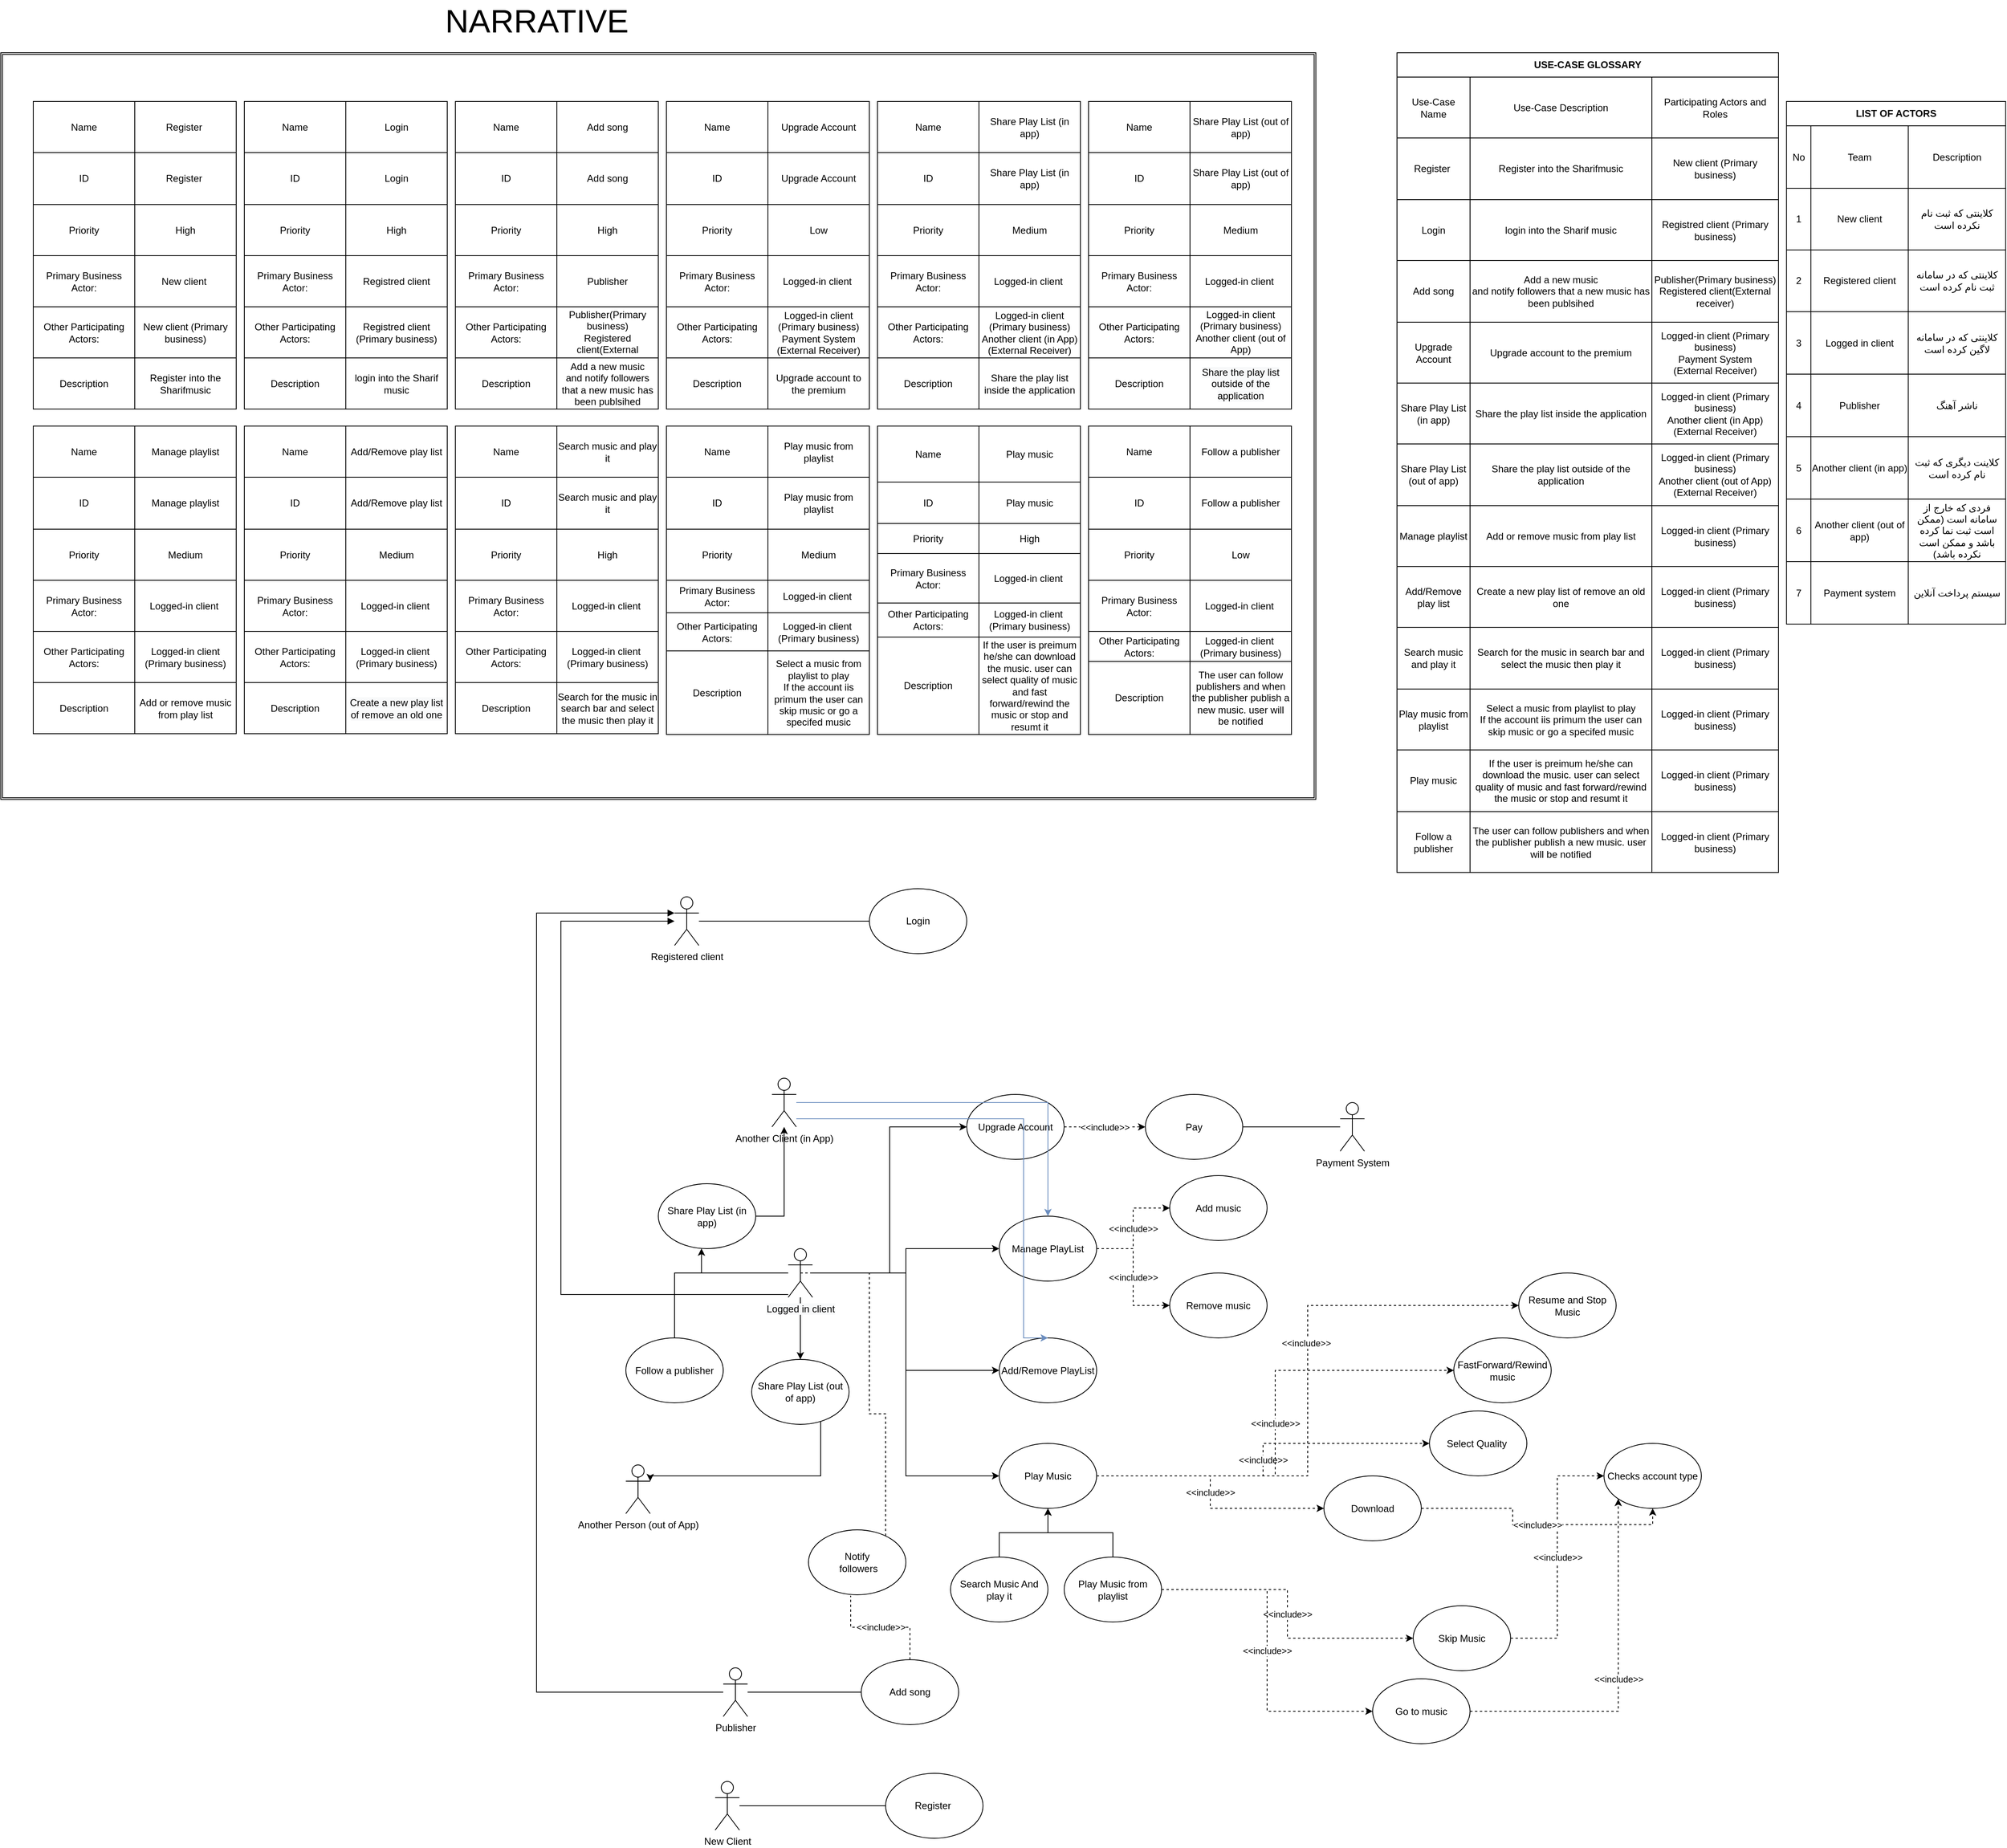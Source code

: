 <mxfile version="14.7.3" type="github">
  <diagram id="JMSu3cJSi2hTwxDdmqPx" name="Page-1">
    <mxGraphModel dx="5080" dy="3115" grid="1" gridSize="10" guides="1" tooltips="1" connect="1" arrows="1" fold="1" page="1" pageScale="1" pageWidth="850" pageHeight="1100" math="0" shadow="0">
      <root>
        <mxCell id="0" />
        <mxCell id="1" parent="0" />
        <mxCell id="OhTDjM6RpMIjNVaFcS4Z-455" value="" style="shape=ext;double=1;rounded=0;whiteSpace=wrap;html=1;" vertex="1" parent="1">
          <mxGeometry x="-1180" y="-1020" width="1620" height="920" as="geometry" />
        </mxCell>
        <mxCell id="86rAmTIcKEt4U7-xHO8E-9" style="edgeStyle=orthogonalEdgeStyle;rounded=0;orthogonalLoop=1;jettySize=auto;html=1;entryX=0;entryY=0.5;entryDx=0;entryDy=0;" parent="1" source="86rAmTIcKEt4U7-xHO8E-1" target="86rAmTIcKEt4U7-xHO8E-8" edge="1">
          <mxGeometry relative="1" as="geometry" />
        </mxCell>
        <mxCell id="86rAmTIcKEt4U7-xHO8E-17" style="edgeStyle=orthogonalEdgeStyle;rounded=0;orthogonalLoop=1;jettySize=auto;html=1;entryX=0;entryY=0.5;entryDx=0;entryDy=0;" parent="1" source="86rAmTIcKEt4U7-xHO8E-1" target="86rAmTIcKEt4U7-xHO8E-16" edge="1">
          <mxGeometry relative="1" as="geometry" />
        </mxCell>
        <mxCell id="86rAmTIcKEt4U7-xHO8E-31" style="edgeStyle=orthogonalEdgeStyle;rounded=0;orthogonalLoop=1;jettySize=auto;html=1;entryX=0;entryY=0.5;entryDx=0;entryDy=0;" parent="1" source="86rAmTIcKEt4U7-xHO8E-1" target="86rAmTIcKEt4U7-xHO8E-30" edge="1">
          <mxGeometry relative="1" as="geometry" />
        </mxCell>
        <mxCell id="86rAmTIcKEt4U7-xHO8E-33" style="edgeStyle=orthogonalEdgeStyle;rounded=0;orthogonalLoop=1;jettySize=auto;html=1;entryX=0;entryY=0.5;entryDx=0;entryDy=0;" parent="1" source="86rAmTIcKEt4U7-xHO8E-1" target="86rAmTIcKEt4U7-xHO8E-32" edge="1">
          <mxGeometry relative="1" as="geometry" />
        </mxCell>
        <mxCell id="86rAmTIcKEt4U7-xHO8E-53" style="edgeStyle=orthogonalEdgeStyle;rounded=0;orthogonalLoop=1;jettySize=auto;html=1;" parent="1" source="86rAmTIcKEt4U7-xHO8E-1" target="86rAmTIcKEt4U7-xHO8E-52" edge="1">
          <mxGeometry relative="1" as="geometry" />
        </mxCell>
        <mxCell id="86rAmTIcKEt4U7-xHO8E-63" style="edgeStyle=orthogonalEdgeStyle;rounded=0;orthogonalLoop=1;jettySize=auto;html=1;entryX=0.443;entryY=0.997;entryDx=0;entryDy=0;entryPerimeter=0;" parent="1" source="86rAmTIcKEt4U7-xHO8E-1" target="86rAmTIcKEt4U7-xHO8E-51" edge="1">
          <mxGeometry relative="1" as="geometry" />
        </mxCell>
        <mxCell id="OhTDjM6RpMIjNVaFcS4Z-150" style="edgeStyle=orthogonalEdgeStyle;rounded=0;orthogonalLoop=1;jettySize=auto;html=1;entryX=0.5;entryY=0;entryDx=0;entryDy=0;endArrow=none;endFill=0;strokeColor=#000000;" edge="1" parent="1" source="86rAmTIcKEt4U7-xHO8E-1" target="OhTDjM6RpMIjNVaFcS4Z-149">
          <mxGeometry relative="1" as="geometry" />
        </mxCell>
        <mxCell id="OhTDjM6RpMIjNVaFcS4Z-158" style="edgeStyle=orthogonalEdgeStyle;rounded=0;orthogonalLoop=1;jettySize=auto;html=1;endArrow=block;endFill=1;strokeColor=#000000;" edge="1" parent="1" source="86rAmTIcKEt4U7-xHO8E-1" target="OhTDjM6RpMIjNVaFcS4Z-157">
          <mxGeometry relative="1" as="geometry">
            <Array as="points">
              <mxPoint x="-490" y="510" />
              <mxPoint x="-490" y="50" />
            </Array>
          </mxGeometry>
        </mxCell>
        <mxCell id="86rAmTIcKEt4U7-xHO8E-1" value="&lt;meta charset=&quot;utf-8&quot;&gt;&lt;span style=&quot;color: rgb(0, 0, 0); font-family: helvetica; font-size: 12px; font-style: normal; font-weight: 400; letter-spacing: normal; text-align: center; text-indent: 0px; text-transform: none; word-spacing: 0px; background-color: rgb(248, 249, 250); display: inline; float: none;&quot;&gt;Logged in client&lt;/span&gt;" style="shape=umlActor;verticalLabelPosition=bottom;verticalAlign=top;html=1;outlineConnect=0;" parent="1" vertex="1">
          <mxGeometry x="-210" y="453.5" width="30" height="60" as="geometry" />
        </mxCell>
        <mxCell id="86rAmTIcKEt4U7-xHO8E-70" style="edgeStyle=orthogonalEdgeStyle;rounded=0;orthogonalLoop=1;jettySize=auto;html=1;entryX=0;entryY=0.5;entryDx=0;entryDy=0;endArrow=none;endFill=0;" parent="1" source="86rAmTIcKEt4U7-xHO8E-3" target="86rAmTIcKEt4U7-xHO8E-69" edge="1">
          <mxGeometry relative="1" as="geometry" />
        </mxCell>
        <mxCell id="OhTDjM6RpMIjNVaFcS4Z-159" style="edgeStyle=orthogonalEdgeStyle;rounded=0;orthogonalLoop=1;jettySize=auto;html=1;endArrow=block;endFill=1;strokeColor=#000000;" edge="1" parent="1" source="86rAmTIcKEt4U7-xHO8E-3" target="OhTDjM6RpMIjNVaFcS4Z-157">
          <mxGeometry relative="1" as="geometry">
            <Array as="points">
              <mxPoint x="-520" y="1000" />
              <mxPoint x="-520" y="40" />
            </Array>
          </mxGeometry>
        </mxCell>
        <mxCell id="86rAmTIcKEt4U7-xHO8E-3" value="Publisher" style="shape=umlActor;verticalLabelPosition=bottom;verticalAlign=top;html=1;outlineConnect=0;" parent="1" vertex="1">
          <mxGeometry x="-290" y="970" width="30" height="60" as="geometry" />
        </mxCell>
        <mxCell id="86rAmTIcKEt4U7-xHO8E-12" value="&amp;lt;&amp;lt;include&amp;gt;&amp;gt;" style="edgeStyle=orthogonalEdgeStyle;rounded=0;orthogonalLoop=1;jettySize=auto;html=1;dashed=1;" parent="1" source="86rAmTIcKEt4U7-xHO8E-8" target="86rAmTIcKEt4U7-xHO8E-10" edge="1">
          <mxGeometry relative="1" as="geometry" />
        </mxCell>
        <mxCell id="86rAmTIcKEt4U7-xHO8E-8" value="Upgrade Account" style="ellipse;whiteSpace=wrap;html=1;" parent="1" vertex="1">
          <mxGeometry x="10.0" y="263.5" width="120" height="80" as="geometry" />
        </mxCell>
        <mxCell id="86rAmTIcKEt4U7-xHO8E-10" value="Pay" style="ellipse;whiteSpace=wrap;html=1;" parent="1" vertex="1">
          <mxGeometry x="230.0" y="263.5" width="120" height="80" as="geometry" />
        </mxCell>
        <mxCell id="86rAmTIcKEt4U7-xHO8E-27" value="&amp;lt;&amp;lt;include&amp;gt;&amp;gt;" style="edgeStyle=orthogonalEdgeStyle;rounded=0;orthogonalLoop=1;jettySize=auto;html=1;dashed=1;" parent="1" source="86rAmTIcKEt4U7-xHO8E-16" target="86rAmTIcKEt4U7-xHO8E-25" edge="1">
          <mxGeometry relative="1" as="geometry" />
        </mxCell>
        <mxCell id="86rAmTIcKEt4U7-xHO8E-29" value="&amp;lt;&amp;lt;include&amp;gt;&amp;gt;" style="edgeStyle=orthogonalEdgeStyle;rounded=0;orthogonalLoop=1;jettySize=auto;html=1;entryX=0;entryY=0.5;entryDx=0;entryDy=0;dashed=1;" parent="1" source="86rAmTIcKEt4U7-xHO8E-16" target="86rAmTIcKEt4U7-xHO8E-28" edge="1">
          <mxGeometry relative="1" as="geometry" />
        </mxCell>
        <mxCell id="86rAmTIcKEt4U7-xHO8E-16" value="Manage PlayList" style="ellipse;whiteSpace=wrap;html=1;" parent="1" vertex="1">
          <mxGeometry x="50.0" y="413.5" width="120" height="80" as="geometry" />
        </mxCell>
        <mxCell id="86rAmTIcKEt4U7-xHO8E-25" value="Add music" style="ellipse;whiteSpace=wrap;html=1;" parent="1" vertex="1">
          <mxGeometry x="260.0" y="363.5" width="120" height="80" as="geometry" />
        </mxCell>
        <mxCell id="86rAmTIcKEt4U7-xHO8E-28" value="Remove music" style="ellipse;whiteSpace=wrap;html=1;" parent="1" vertex="1">
          <mxGeometry x="260.0" y="483.5" width="120" height="80" as="geometry" />
        </mxCell>
        <mxCell id="86rAmTIcKEt4U7-xHO8E-30" value="Add/Remove PlayList" style="ellipse;whiteSpace=wrap;html=1;" parent="1" vertex="1">
          <mxGeometry x="50.0" y="563.5" width="120" height="80" as="geometry" />
        </mxCell>
        <mxCell id="86rAmTIcKEt4U7-xHO8E-35" style="edgeStyle=orthogonalEdgeStyle;rounded=0;orthogonalLoop=1;jettySize=auto;html=1;entryX=0;entryY=0.5;entryDx=0;entryDy=0;dashed=1;" parent="1" source="86rAmTIcKEt4U7-xHO8E-32" target="86rAmTIcKEt4U7-xHO8E-34" edge="1">
          <mxGeometry relative="1" as="geometry" />
        </mxCell>
        <mxCell id="86rAmTIcKEt4U7-xHO8E-46" value="&amp;lt;&amp;lt;include&amp;gt;&amp;gt;" style="edgeLabel;html=1;align=center;verticalAlign=middle;resizable=0;points=[];" parent="86rAmTIcKEt4U7-xHO8E-35" vertex="1" connectable="0">
          <mxGeometry x="0.162" y="2" relative="1" as="geometry">
            <mxPoint as="offset" />
          </mxGeometry>
        </mxCell>
        <mxCell id="86rAmTIcKEt4U7-xHO8E-68" value="&amp;lt;&amp;lt;include&amp;gt;&amp;gt;" style="edgeStyle=orthogonalEdgeStyle;rounded=0;orthogonalLoop=1;jettySize=auto;html=1;entryX=0;entryY=0.5;entryDx=0;entryDy=0;dashed=1;" parent="1" source="86rAmTIcKEt4U7-xHO8E-32" target="86rAmTIcKEt4U7-xHO8E-67" edge="1">
          <mxGeometry relative="1" as="geometry" />
        </mxCell>
        <mxCell id="86rAmTIcKEt4U7-xHO8E-80" value="&amp;lt;&amp;lt;include&amp;gt;&amp;gt;" style="edgeStyle=orthogonalEdgeStyle;rounded=0;orthogonalLoop=1;jettySize=auto;html=1;entryX=0;entryY=0.5;entryDx=0;entryDy=0;dashed=1;" parent="1" source="86rAmTIcKEt4U7-xHO8E-32" target="86rAmTIcKEt4U7-xHO8E-78" edge="1">
          <mxGeometry relative="1" as="geometry" />
        </mxCell>
        <mxCell id="86rAmTIcKEt4U7-xHO8E-82" value="&amp;lt;&amp;lt;include&amp;gt;&amp;gt;" style="edgeStyle=orthogonalEdgeStyle;rounded=0;orthogonalLoop=1;jettySize=auto;html=1;entryX=0;entryY=0.5;entryDx=0;entryDy=0;dashed=1;" parent="1" source="86rAmTIcKEt4U7-xHO8E-32" target="86rAmTIcKEt4U7-xHO8E-81" edge="1">
          <mxGeometry relative="1" as="geometry" />
        </mxCell>
        <mxCell id="86rAmTIcKEt4U7-xHO8E-32" value="Play Music" style="ellipse;whiteSpace=wrap;html=1;" parent="1" vertex="1">
          <mxGeometry x="50.0" y="693.5" width="120" height="80" as="geometry" />
        </mxCell>
        <mxCell id="86rAmTIcKEt4U7-xHO8E-34" value="Resume and Stop Music" style="ellipse;whiteSpace=wrap;html=1;" parent="1" vertex="1">
          <mxGeometry x="690.0" y="483.5" width="120" height="80" as="geometry" />
        </mxCell>
        <mxCell id="86rAmTIcKEt4U7-xHO8E-39" value="&amp;lt;&amp;lt;include&amp;gt;&amp;gt;" style="edgeStyle=orthogonalEdgeStyle;rounded=0;orthogonalLoop=1;jettySize=auto;html=1;entryX=0;entryY=0.5;entryDx=0;entryDy=0;dashed=1;" parent="1" source="86rAmTIcKEt4U7-xHO8E-36" target="86rAmTIcKEt4U7-xHO8E-38" edge="1">
          <mxGeometry relative="1" as="geometry" />
        </mxCell>
        <mxCell id="86rAmTIcKEt4U7-xHO8E-36" value="Skip Music" style="ellipse;whiteSpace=wrap;html=1;" parent="1" vertex="1">
          <mxGeometry x="560.0" y="893.5" width="120" height="80" as="geometry" />
        </mxCell>
        <mxCell id="86rAmTIcKEt4U7-xHO8E-38" value="Checks account type" style="ellipse;whiteSpace=wrap;html=1;" parent="1" vertex="1">
          <mxGeometry x="795.0" y="693.5" width="120" height="80" as="geometry" />
        </mxCell>
        <mxCell id="86rAmTIcKEt4U7-xHO8E-42" style="edgeStyle=orthogonalEdgeStyle;rounded=0;orthogonalLoop=1;jettySize=auto;html=1;entryX=0.5;entryY=1;entryDx=0;entryDy=0;" parent="1" source="86rAmTIcKEt4U7-xHO8E-40" target="86rAmTIcKEt4U7-xHO8E-32" edge="1">
          <mxGeometry relative="1" as="geometry" />
        </mxCell>
        <mxCell id="86rAmTIcKEt4U7-xHO8E-40" value="Search Music And play it" style="ellipse;whiteSpace=wrap;html=1;" parent="1" vertex="1">
          <mxGeometry x="-10" y="833.5" width="120" height="80" as="geometry" />
        </mxCell>
        <mxCell id="86rAmTIcKEt4U7-xHO8E-43" style="edgeStyle=orthogonalEdgeStyle;rounded=0;orthogonalLoop=1;jettySize=auto;html=1;entryX=0.5;entryY=1;entryDx=0;entryDy=0;" parent="1" source="86rAmTIcKEt4U7-xHO8E-41" target="86rAmTIcKEt4U7-xHO8E-32" edge="1">
          <mxGeometry relative="1" as="geometry" />
        </mxCell>
        <mxCell id="86rAmTIcKEt4U7-xHO8E-84" value="&amp;lt;&amp;lt;include&amp;gt;&amp;gt;" style="edgeStyle=orthogonalEdgeStyle;rounded=0;orthogonalLoop=1;jettySize=auto;html=1;entryX=0;entryY=0.5;entryDx=0;entryDy=0;dashed=1;" parent="1" source="86rAmTIcKEt4U7-xHO8E-41" target="86rAmTIcKEt4U7-xHO8E-36" edge="1">
          <mxGeometry relative="1" as="geometry" />
        </mxCell>
        <mxCell id="86rAmTIcKEt4U7-xHO8E-85" value="&amp;lt;&amp;lt;include&amp;gt;&amp;gt;" style="edgeStyle=orthogonalEdgeStyle;rounded=0;orthogonalLoop=1;jettySize=auto;html=1;entryX=0;entryY=0.5;entryDx=0;entryDy=0;dashed=1;" parent="1" source="86rAmTIcKEt4U7-xHO8E-41" target="86rAmTIcKEt4U7-xHO8E-83" edge="1">
          <mxGeometry relative="1" as="geometry" />
        </mxCell>
        <mxCell id="86rAmTIcKEt4U7-xHO8E-41" value="Play Music from playlist" style="ellipse;whiteSpace=wrap;html=1;" parent="1" vertex="1">
          <mxGeometry x="130.0" y="833.5" width="120" height="80" as="geometry" />
        </mxCell>
        <mxCell id="86rAmTIcKEt4U7-xHO8E-65" style="edgeStyle=orthogonalEdgeStyle;rounded=0;orthogonalLoop=1;jettySize=auto;html=1;entryX=0.5;entryY=0;entryDx=0;entryDy=0;fillColor=#dae8fc;strokeColor=#6c8ebf;" parent="1" source="86rAmTIcKEt4U7-xHO8E-49" target="86rAmTIcKEt4U7-xHO8E-16" edge="1">
          <mxGeometry relative="1" as="geometry" />
        </mxCell>
        <mxCell id="86rAmTIcKEt4U7-xHO8E-66" style="edgeStyle=orthogonalEdgeStyle;rounded=0;orthogonalLoop=1;jettySize=auto;html=1;entryX=0.5;entryY=0;entryDx=0;entryDy=0;fillColor=#dae8fc;strokeColor=#6c8ebf;" parent="1" source="86rAmTIcKEt4U7-xHO8E-49" target="86rAmTIcKEt4U7-xHO8E-30" edge="1">
          <mxGeometry relative="1" as="geometry">
            <Array as="points">
              <mxPoint x="80.0" y="293.5" />
              <mxPoint x="80.0" y="563.5" />
            </Array>
          </mxGeometry>
        </mxCell>
        <mxCell id="86rAmTIcKEt4U7-xHO8E-49" value="Another Client (in App)" style="shape=umlActor;verticalLabelPosition=bottom;verticalAlign=top;html=1;outlineConnect=0;" parent="1" vertex="1">
          <mxGeometry x="-230" y="243.5" width="30" height="60" as="geometry" />
        </mxCell>
        <mxCell id="86rAmTIcKEt4U7-xHO8E-50" value="Another Person (out of App)" style="shape=umlActor;verticalLabelPosition=bottom;verticalAlign=top;html=1;outlineConnect=0;" parent="1" vertex="1">
          <mxGeometry x="-410" y="720" width="30" height="60" as="geometry" />
        </mxCell>
        <mxCell id="86rAmTIcKEt4U7-xHO8E-64" style="edgeStyle=orthogonalEdgeStyle;rounded=0;orthogonalLoop=1;jettySize=auto;html=1;" parent="1" source="86rAmTIcKEt4U7-xHO8E-51" target="86rAmTIcKEt4U7-xHO8E-49" edge="1">
          <mxGeometry relative="1" as="geometry" />
        </mxCell>
        <mxCell id="86rAmTIcKEt4U7-xHO8E-51" value="Share Play List (in app)" style="ellipse;whiteSpace=wrap;html=1;" parent="1" vertex="1">
          <mxGeometry x="-370" y="373.5" width="120" height="80" as="geometry" />
        </mxCell>
        <mxCell id="86rAmTIcKEt4U7-xHO8E-58" style="edgeStyle=orthogonalEdgeStyle;rounded=0;orthogonalLoop=1;jettySize=auto;html=1;entryX=1;entryY=0.333;entryDx=0;entryDy=0;entryPerimeter=0;" parent="1" source="86rAmTIcKEt4U7-xHO8E-52" target="86rAmTIcKEt4U7-xHO8E-50" edge="1">
          <mxGeometry relative="1" as="geometry">
            <Array as="points">
              <mxPoint x="-170" y="733.5" />
            </Array>
          </mxGeometry>
        </mxCell>
        <mxCell id="86rAmTIcKEt4U7-xHO8E-52" value="Share Play List (out of app)" style="ellipse;whiteSpace=wrap;html=1;" parent="1" vertex="1">
          <mxGeometry x="-255" y="590" width="120" height="80" as="geometry" />
        </mxCell>
        <mxCell id="86rAmTIcKEt4U7-xHO8E-67" value="Select Quality&amp;nbsp;" style="ellipse;whiteSpace=wrap;html=1;" parent="1" vertex="1">
          <mxGeometry x="580.0" y="653.5" width="120" height="80" as="geometry" />
        </mxCell>
        <mxCell id="OhTDjM6RpMIjNVaFcS4Z-153" value="&amp;lt;&amp;lt;include&amp;gt;&amp;gt;" style="edgeStyle=orthogonalEdgeStyle;rounded=0;orthogonalLoop=1;jettySize=auto;html=1;entryX=0.433;entryY=1.013;entryDx=0;entryDy=0;entryPerimeter=0;endArrow=none;endFill=0;strokeColor=#000000;dashed=1;" edge="1" parent="1" source="86rAmTIcKEt4U7-xHO8E-69" target="OhTDjM6RpMIjNVaFcS4Z-152">
          <mxGeometry relative="1" as="geometry" />
        </mxCell>
        <mxCell id="86rAmTIcKEt4U7-xHO8E-69" value="Add song" style="ellipse;whiteSpace=wrap;html=1;" parent="1" vertex="1">
          <mxGeometry x="-120" y="960" width="120" height="80" as="geometry" />
        </mxCell>
        <mxCell id="86rAmTIcKEt4U7-xHO8E-79" value="&amp;lt;&amp;lt;include&amp;gt;&amp;gt;" style="edgeStyle=orthogonalEdgeStyle;rounded=0;orthogonalLoop=1;jettySize=auto;html=1;entryX=0.5;entryY=1;entryDx=0;entryDy=0;dashed=1;" parent="1" source="86rAmTIcKEt4U7-xHO8E-78" target="86rAmTIcKEt4U7-xHO8E-38" edge="1">
          <mxGeometry relative="1" as="geometry" />
        </mxCell>
        <mxCell id="86rAmTIcKEt4U7-xHO8E-78" value="Download" style="ellipse;whiteSpace=wrap;html=1;" parent="1" vertex="1">
          <mxGeometry x="450.0" y="733.5" width="120" height="80" as="geometry" />
        </mxCell>
        <mxCell id="86rAmTIcKEt4U7-xHO8E-81" value="FastForward/Rewind music" style="ellipse;whiteSpace=wrap;html=1;" parent="1" vertex="1">
          <mxGeometry x="610.0" y="563.5" width="120" height="80" as="geometry" />
        </mxCell>
        <mxCell id="86rAmTIcKEt4U7-xHO8E-86" value="&amp;lt;&amp;lt;include&amp;gt;&amp;gt;" style="edgeStyle=orthogonalEdgeStyle;rounded=0;orthogonalLoop=1;jettySize=auto;html=1;entryX=0;entryY=1;entryDx=0;entryDy=0;dashed=1;" parent="1" source="86rAmTIcKEt4U7-xHO8E-83" target="86rAmTIcKEt4U7-xHO8E-38" edge="1">
          <mxGeometry relative="1" as="geometry" />
        </mxCell>
        <mxCell id="86rAmTIcKEt4U7-xHO8E-83" value="Go to music" style="ellipse;whiteSpace=wrap;html=1;" parent="1" vertex="1">
          <mxGeometry x="510.0" y="983.5" width="120" height="80" as="geometry" />
        </mxCell>
        <mxCell id="OhTDjM6RpMIjNVaFcS4Z-1" value="LIST OF ACTORS" style="shape=table;html=1;whiteSpace=wrap;startSize=30;container=1;collapsible=0;childLayout=tableLayout;fontStyle=1;align=center;" vertex="1" parent="1">
          <mxGeometry x="1019.86" y="-960" width="270" height="644" as="geometry" />
        </mxCell>
        <mxCell id="OhTDjM6RpMIjNVaFcS4Z-2" value="" style="shape=partialRectangle;html=1;whiteSpace=wrap;collapsible=0;dropTarget=0;pointerEvents=0;fillColor=none;top=0;left=0;bottom=0;right=0;points=[[0,0.5],[1,0.5]];portConstraint=eastwest;" vertex="1" parent="OhTDjM6RpMIjNVaFcS4Z-1">
          <mxGeometry y="30" width="270" height="77" as="geometry" />
        </mxCell>
        <mxCell id="OhTDjM6RpMIjNVaFcS4Z-3" value="No" style="shape=partialRectangle;html=1;whiteSpace=wrap;connectable=0;fillColor=none;top=0;left=0;bottom=0;right=0;overflow=hidden;" vertex="1" parent="OhTDjM6RpMIjNVaFcS4Z-2">
          <mxGeometry width="30" height="77" as="geometry" />
        </mxCell>
        <mxCell id="OhTDjM6RpMIjNVaFcS4Z-4" value="Team" style="shape=partialRectangle;html=1;whiteSpace=wrap;connectable=0;fillColor=none;top=0;left=0;bottom=0;right=0;overflow=hidden;" vertex="1" parent="OhTDjM6RpMIjNVaFcS4Z-2">
          <mxGeometry x="30" width="120" height="77" as="geometry" />
        </mxCell>
        <mxCell id="OhTDjM6RpMIjNVaFcS4Z-5" value="Description" style="shape=partialRectangle;html=1;whiteSpace=wrap;connectable=0;fillColor=none;top=0;left=0;bottom=0;right=0;overflow=hidden;" vertex="1" parent="OhTDjM6RpMIjNVaFcS4Z-2">
          <mxGeometry x="150" width="120" height="77" as="geometry" />
        </mxCell>
        <mxCell id="OhTDjM6RpMIjNVaFcS4Z-10" value="" style="shape=partialRectangle;html=1;whiteSpace=wrap;collapsible=0;dropTarget=0;pointerEvents=0;fillColor=none;top=0;left=0;bottom=0;right=0;points=[[0,0.5],[1,0.5]];portConstraint=eastwest;" vertex="1" parent="OhTDjM6RpMIjNVaFcS4Z-1">
          <mxGeometry y="107" width="270" height="76" as="geometry" />
        </mxCell>
        <mxCell id="OhTDjM6RpMIjNVaFcS4Z-11" value="1" style="shape=partialRectangle;html=1;whiteSpace=wrap;connectable=0;fillColor=none;top=0;left=0;bottom=0;right=0;overflow=hidden;" vertex="1" parent="OhTDjM6RpMIjNVaFcS4Z-10">
          <mxGeometry width="30" height="76" as="geometry" />
        </mxCell>
        <mxCell id="OhTDjM6RpMIjNVaFcS4Z-12" value="New client" style="shape=partialRectangle;html=1;whiteSpace=wrap;connectable=0;fillColor=none;top=0;left=0;bottom=0;right=0;overflow=hidden;" vertex="1" parent="OhTDjM6RpMIjNVaFcS4Z-10">
          <mxGeometry x="30" width="120" height="76" as="geometry" />
        </mxCell>
        <mxCell id="OhTDjM6RpMIjNVaFcS4Z-13" value="کلاینتی که ثبت نام نکرده است" style="shape=partialRectangle;html=1;whiteSpace=wrap;connectable=0;fillColor=none;top=0;left=0;bottom=0;right=0;overflow=hidden;" vertex="1" parent="OhTDjM6RpMIjNVaFcS4Z-10">
          <mxGeometry x="150" width="120" height="76" as="geometry" />
        </mxCell>
        <mxCell id="OhTDjM6RpMIjNVaFcS4Z-18" value="" style="shape=partialRectangle;html=1;whiteSpace=wrap;collapsible=0;dropTarget=0;pointerEvents=0;fillColor=none;top=0;left=0;bottom=0;right=0;points=[[0,0.5],[1,0.5]];portConstraint=eastwest;" vertex="1" parent="OhTDjM6RpMIjNVaFcS4Z-1">
          <mxGeometry y="183" width="270" height="76" as="geometry" />
        </mxCell>
        <mxCell id="OhTDjM6RpMIjNVaFcS4Z-19" value="2" style="shape=partialRectangle;html=1;whiteSpace=wrap;connectable=0;fillColor=none;top=0;left=0;bottom=0;right=0;overflow=hidden;" vertex="1" parent="OhTDjM6RpMIjNVaFcS4Z-18">
          <mxGeometry width="30" height="76" as="geometry" />
        </mxCell>
        <mxCell id="OhTDjM6RpMIjNVaFcS4Z-20" value="Registered client" style="shape=partialRectangle;html=1;whiteSpace=wrap;connectable=0;fillColor=none;top=0;left=0;bottom=0;right=0;overflow=hidden;" vertex="1" parent="OhTDjM6RpMIjNVaFcS4Z-18">
          <mxGeometry x="30" width="120" height="76" as="geometry" />
        </mxCell>
        <mxCell id="OhTDjM6RpMIjNVaFcS4Z-21" value="کلاینتی که در سامانه ثبت نام کرده است" style="shape=partialRectangle;html=1;whiteSpace=wrap;connectable=0;fillColor=none;top=0;left=0;bottom=0;right=0;overflow=hidden;" vertex="1" parent="OhTDjM6RpMIjNVaFcS4Z-18">
          <mxGeometry x="150" width="120" height="76" as="geometry" />
        </mxCell>
        <mxCell id="OhTDjM6RpMIjNVaFcS4Z-6" value="" style="shape=partialRectangle;html=1;whiteSpace=wrap;collapsible=0;dropTarget=0;pointerEvents=0;fillColor=none;top=0;left=0;bottom=0;right=0;points=[[0,0.5],[1,0.5]];portConstraint=eastwest;" vertex="1" parent="OhTDjM6RpMIjNVaFcS4Z-1">
          <mxGeometry y="259" width="270" height="77" as="geometry" />
        </mxCell>
        <mxCell id="OhTDjM6RpMIjNVaFcS4Z-7" value="3" style="shape=partialRectangle;html=1;whiteSpace=wrap;connectable=0;fillColor=none;top=0;left=0;bottom=0;right=0;overflow=hidden;" vertex="1" parent="OhTDjM6RpMIjNVaFcS4Z-6">
          <mxGeometry width="30" height="77" as="geometry" />
        </mxCell>
        <mxCell id="OhTDjM6RpMIjNVaFcS4Z-8" value="Logged in client" style="shape=partialRectangle;html=1;whiteSpace=wrap;connectable=0;fillColor=none;top=0;left=0;bottom=0;right=0;overflow=hidden;" vertex="1" parent="OhTDjM6RpMIjNVaFcS4Z-6">
          <mxGeometry x="30" width="120" height="77" as="geometry" />
        </mxCell>
        <mxCell id="OhTDjM6RpMIjNVaFcS4Z-9" value="کلاینتی که در سامانه&lt;br&gt;لاگین کرده است" style="shape=partialRectangle;html=1;whiteSpace=wrap;connectable=0;fillColor=none;top=0;left=0;bottom=0;right=0;overflow=hidden;" vertex="1" parent="OhTDjM6RpMIjNVaFcS4Z-6">
          <mxGeometry x="150" width="120" height="77" as="geometry" />
        </mxCell>
        <mxCell id="OhTDjM6RpMIjNVaFcS4Z-22" value="" style="shape=partialRectangle;html=1;whiteSpace=wrap;collapsible=0;dropTarget=0;pointerEvents=0;fillColor=none;top=0;left=0;bottom=0;right=0;points=[[0,0.5],[1,0.5]];portConstraint=eastwest;" vertex="1" parent="OhTDjM6RpMIjNVaFcS4Z-1">
          <mxGeometry y="336" width="270" height="77" as="geometry" />
        </mxCell>
        <mxCell id="OhTDjM6RpMIjNVaFcS4Z-23" value="4" style="shape=partialRectangle;html=1;whiteSpace=wrap;connectable=0;fillColor=none;top=0;left=0;bottom=0;right=0;overflow=hidden;" vertex="1" parent="OhTDjM6RpMIjNVaFcS4Z-22">
          <mxGeometry width="30" height="77" as="geometry" />
        </mxCell>
        <mxCell id="OhTDjM6RpMIjNVaFcS4Z-24" value="Publisher" style="shape=partialRectangle;html=1;whiteSpace=wrap;connectable=0;fillColor=none;top=0;left=0;bottom=0;right=0;overflow=hidden;" vertex="1" parent="OhTDjM6RpMIjNVaFcS4Z-22">
          <mxGeometry x="30" width="120" height="77" as="geometry" />
        </mxCell>
        <mxCell id="OhTDjM6RpMIjNVaFcS4Z-25" value="ناشر آهنگ" style="shape=partialRectangle;html=1;whiteSpace=wrap;connectable=0;fillColor=none;top=0;left=0;bottom=0;right=0;overflow=hidden;" vertex="1" parent="OhTDjM6RpMIjNVaFcS4Z-22">
          <mxGeometry x="150" width="120" height="77" as="geometry" />
        </mxCell>
        <mxCell id="OhTDjM6RpMIjNVaFcS4Z-26" value="" style="shape=partialRectangle;html=1;whiteSpace=wrap;collapsible=0;dropTarget=0;pointerEvents=0;fillColor=none;top=0;left=0;bottom=0;right=0;points=[[0,0.5],[1,0.5]];portConstraint=eastwest;" vertex="1" parent="OhTDjM6RpMIjNVaFcS4Z-1">
          <mxGeometry y="413" width="270" height="77" as="geometry" />
        </mxCell>
        <mxCell id="OhTDjM6RpMIjNVaFcS4Z-27" value="5" style="shape=partialRectangle;html=1;whiteSpace=wrap;connectable=0;fillColor=none;top=0;left=0;bottom=0;right=0;overflow=hidden;" vertex="1" parent="OhTDjM6RpMIjNVaFcS4Z-26">
          <mxGeometry width="30" height="77" as="geometry" />
        </mxCell>
        <mxCell id="OhTDjM6RpMIjNVaFcS4Z-28" value="Another client (in app)" style="shape=partialRectangle;html=1;whiteSpace=wrap;connectable=0;fillColor=none;top=0;left=0;bottom=0;right=0;overflow=hidden;" vertex="1" parent="OhTDjM6RpMIjNVaFcS4Z-26">
          <mxGeometry x="30" width="120" height="77" as="geometry" />
        </mxCell>
        <mxCell id="OhTDjM6RpMIjNVaFcS4Z-29" value="کلاینت دیگری که ثبت نام کرده است" style="shape=partialRectangle;html=1;whiteSpace=wrap;connectable=0;fillColor=none;top=0;left=0;bottom=0;right=0;overflow=hidden;" vertex="1" parent="OhTDjM6RpMIjNVaFcS4Z-26">
          <mxGeometry x="150" width="120" height="77" as="geometry" />
        </mxCell>
        <mxCell id="OhTDjM6RpMIjNVaFcS4Z-94" value="" style="shape=partialRectangle;html=1;whiteSpace=wrap;collapsible=0;dropTarget=0;pointerEvents=0;fillColor=none;top=0;left=0;bottom=0;right=0;points=[[0,0.5],[1,0.5]];portConstraint=eastwest;" vertex="1" parent="OhTDjM6RpMIjNVaFcS4Z-1">
          <mxGeometry y="490" width="270" height="77" as="geometry" />
        </mxCell>
        <mxCell id="OhTDjM6RpMIjNVaFcS4Z-95" value="6" style="shape=partialRectangle;html=1;whiteSpace=wrap;connectable=0;fillColor=none;top=0;left=0;bottom=0;right=0;overflow=hidden;" vertex="1" parent="OhTDjM6RpMIjNVaFcS4Z-94">
          <mxGeometry width="30" height="77" as="geometry" />
        </mxCell>
        <mxCell id="OhTDjM6RpMIjNVaFcS4Z-96" value="Another client (out of app)" style="shape=partialRectangle;html=1;whiteSpace=wrap;connectable=0;fillColor=none;top=0;left=0;bottom=0;right=0;overflow=hidden;" vertex="1" parent="OhTDjM6RpMIjNVaFcS4Z-94">
          <mxGeometry x="30" width="120" height="77" as="geometry" />
        </mxCell>
        <mxCell id="OhTDjM6RpMIjNVaFcS4Z-97" value="فردی که خارج از سامانه است (ممکن است ثبت نما کرده باشد و ممکن است نکرده باشد)" style="shape=partialRectangle;html=1;whiteSpace=wrap;connectable=0;fillColor=none;top=0;left=0;bottom=0;right=0;overflow=hidden;" vertex="1" parent="OhTDjM6RpMIjNVaFcS4Z-94">
          <mxGeometry x="150" width="120" height="77" as="geometry" />
        </mxCell>
        <mxCell id="OhTDjM6RpMIjNVaFcS4Z-30" value="" style="shape=partialRectangle;html=1;whiteSpace=wrap;collapsible=0;dropTarget=0;pointerEvents=0;fillColor=none;top=0;left=0;bottom=0;right=0;points=[[0,0.5],[1,0.5]];portConstraint=eastwest;" vertex="1" parent="OhTDjM6RpMIjNVaFcS4Z-1">
          <mxGeometry y="567" width="270" height="77" as="geometry" />
        </mxCell>
        <mxCell id="OhTDjM6RpMIjNVaFcS4Z-31" value="7" style="shape=partialRectangle;html=1;whiteSpace=wrap;connectable=0;fillColor=none;top=0;left=0;bottom=0;right=0;overflow=hidden;" vertex="1" parent="OhTDjM6RpMIjNVaFcS4Z-30">
          <mxGeometry width="30" height="77" as="geometry" />
        </mxCell>
        <mxCell id="OhTDjM6RpMIjNVaFcS4Z-32" value="Payment system" style="shape=partialRectangle;html=1;whiteSpace=wrap;connectable=0;fillColor=none;top=0;left=0;bottom=0;right=0;overflow=hidden;" vertex="1" parent="OhTDjM6RpMIjNVaFcS4Z-30">
          <mxGeometry x="30" width="120" height="77" as="geometry" />
        </mxCell>
        <mxCell id="OhTDjM6RpMIjNVaFcS4Z-33" value="سیستم پرداخت آنلاین" style="shape=partialRectangle;html=1;whiteSpace=wrap;connectable=0;fillColor=none;top=0;left=0;bottom=0;right=0;overflow=hidden;" vertex="1" parent="OhTDjM6RpMIjNVaFcS4Z-30">
          <mxGeometry x="150" width="120" height="77" as="geometry" />
        </mxCell>
        <mxCell id="OhTDjM6RpMIjNVaFcS4Z-80" style="edgeStyle=orthogonalEdgeStyle;rounded=0;orthogonalLoop=1;jettySize=auto;html=1;entryX=0;entryY=0.5;entryDx=0;entryDy=0;endArrow=none;endFill=0;strokeColor=#000000;" edge="1" parent="1" source="OhTDjM6RpMIjNVaFcS4Z-76" target="OhTDjM6RpMIjNVaFcS4Z-78">
          <mxGeometry relative="1" as="geometry" />
        </mxCell>
        <mxCell id="OhTDjM6RpMIjNVaFcS4Z-76" value="New Client" style="shape=umlActor;verticalLabelPosition=bottom;verticalAlign=top;html=1;outlineConnect=0;" vertex="1" parent="1">
          <mxGeometry x="-300" y="1110" width="30" height="60" as="geometry" />
        </mxCell>
        <mxCell id="OhTDjM6RpMIjNVaFcS4Z-78" value="Register&amp;nbsp;" style="ellipse;whiteSpace=wrap;html=1;" vertex="1" parent="1">
          <mxGeometry x="-90" y="1100" width="120" height="80" as="geometry" />
        </mxCell>
        <mxCell id="OhTDjM6RpMIjNVaFcS4Z-81" value="USE-CASE GLOSSARY" style="shape=table;html=1;whiteSpace=wrap;startSize=30;container=1;collapsible=0;childLayout=tableLayout;fontStyle=1;align=center;" vertex="1" parent="1">
          <mxGeometry x="540" y="-1020" width="470" height="1010" as="geometry" />
        </mxCell>
        <mxCell id="OhTDjM6RpMIjNVaFcS4Z-82" value="" style="shape=partialRectangle;html=1;whiteSpace=wrap;collapsible=0;dropTarget=0;pointerEvents=0;fillColor=none;top=0;left=0;bottom=0;right=0;points=[[0,0.5],[1,0.5]];portConstraint=eastwest;" vertex="1" parent="OhTDjM6RpMIjNVaFcS4Z-81">
          <mxGeometry y="30" width="470" height="75" as="geometry" />
        </mxCell>
        <mxCell id="OhTDjM6RpMIjNVaFcS4Z-83" value="Use-Case Name" style="shape=partialRectangle;html=1;whiteSpace=wrap;connectable=0;fillColor=none;top=0;left=0;bottom=0;right=0;overflow=hidden;" vertex="1" parent="OhTDjM6RpMIjNVaFcS4Z-82">
          <mxGeometry width="90" height="75" as="geometry" />
        </mxCell>
        <mxCell id="OhTDjM6RpMIjNVaFcS4Z-84" value="Use-Case Description" style="shape=partialRectangle;html=1;whiteSpace=wrap;connectable=0;fillColor=none;top=0;left=0;bottom=0;right=0;overflow=hidden;" vertex="1" parent="OhTDjM6RpMIjNVaFcS4Z-82">
          <mxGeometry x="90" width="224" height="75" as="geometry" />
        </mxCell>
        <mxCell id="OhTDjM6RpMIjNVaFcS4Z-85" value="Participating Actors and Roles" style="shape=partialRectangle;html=1;whiteSpace=wrap;connectable=0;fillColor=none;top=0;left=0;bottom=0;right=0;overflow=hidden;" vertex="1" parent="OhTDjM6RpMIjNVaFcS4Z-82">
          <mxGeometry x="314" width="156" height="75" as="geometry" />
        </mxCell>
        <mxCell id="OhTDjM6RpMIjNVaFcS4Z-86" value="" style="shape=partialRectangle;html=1;whiteSpace=wrap;collapsible=0;dropTarget=0;pointerEvents=0;fillColor=none;top=0;left=0;bottom=0;right=0;points=[[0,0.5],[1,0.5]];portConstraint=eastwest;" vertex="1" parent="OhTDjM6RpMIjNVaFcS4Z-81">
          <mxGeometry y="105" width="470" height="76" as="geometry" />
        </mxCell>
        <mxCell id="OhTDjM6RpMIjNVaFcS4Z-87" value="Register&amp;nbsp;" style="shape=partialRectangle;html=1;whiteSpace=wrap;connectable=0;fillColor=none;top=0;left=0;bottom=0;right=0;overflow=hidden;" vertex="1" parent="OhTDjM6RpMIjNVaFcS4Z-86">
          <mxGeometry width="90" height="76" as="geometry" />
        </mxCell>
        <mxCell id="OhTDjM6RpMIjNVaFcS4Z-88" value="Register into the Sharifmusic" style="shape=partialRectangle;html=1;whiteSpace=wrap;connectable=0;fillColor=none;top=0;left=0;bottom=0;right=0;overflow=hidden;" vertex="1" parent="OhTDjM6RpMIjNVaFcS4Z-86">
          <mxGeometry x="90" width="224" height="76" as="geometry" />
        </mxCell>
        <mxCell id="OhTDjM6RpMIjNVaFcS4Z-89" value="New client (Primary business)" style="shape=partialRectangle;html=1;whiteSpace=wrap;connectable=0;fillColor=none;top=0;left=0;bottom=0;right=0;overflow=hidden;" vertex="1" parent="OhTDjM6RpMIjNVaFcS4Z-86">
          <mxGeometry x="314" width="156" height="76" as="geometry" />
        </mxCell>
        <mxCell id="OhTDjM6RpMIjNVaFcS4Z-120" value="" style="shape=partialRectangle;html=1;whiteSpace=wrap;collapsible=0;dropTarget=0;pointerEvents=0;fillColor=none;top=0;left=0;bottom=0;right=0;points=[[0,0.5],[1,0.5]];portConstraint=eastwest;" vertex="1" parent="OhTDjM6RpMIjNVaFcS4Z-81">
          <mxGeometry y="181" width="470" height="75" as="geometry" />
        </mxCell>
        <mxCell id="OhTDjM6RpMIjNVaFcS4Z-121" value="&lt;span&gt;Login&lt;/span&gt;" style="shape=partialRectangle;html=1;whiteSpace=wrap;connectable=0;fillColor=none;top=0;left=0;bottom=0;right=0;overflow=hidden;" vertex="1" parent="OhTDjM6RpMIjNVaFcS4Z-120">
          <mxGeometry width="90" height="75" as="geometry" />
        </mxCell>
        <mxCell id="OhTDjM6RpMIjNVaFcS4Z-122" value="login into the Sharif music" style="shape=partialRectangle;html=1;whiteSpace=wrap;connectable=0;fillColor=none;top=0;left=0;bottom=0;right=0;overflow=hidden;" vertex="1" parent="OhTDjM6RpMIjNVaFcS4Z-120">
          <mxGeometry x="90" width="224" height="75" as="geometry" />
        </mxCell>
        <mxCell id="OhTDjM6RpMIjNVaFcS4Z-123" value="Registred client (Primary business)" style="shape=partialRectangle;html=1;whiteSpace=wrap;connectable=0;fillColor=none;top=0;left=0;bottom=0;right=0;overflow=hidden;" vertex="1" parent="OhTDjM6RpMIjNVaFcS4Z-120">
          <mxGeometry x="314" width="156" height="75" as="geometry" />
        </mxCell>
        <mxCell id="OhTDjM6RpMIjNVaFcS4Z-90" value="" style="shape=partialRectangle;html=1;whiteSpace=wrap;collapsible=0;dropTarget=0;pointerEvents=0;fillColor=none;top=0;left=0;bottom=0;right=0;points=[[0,0.5],[1,0.5]];portConstraint=eastwest;" vertex="1" parent="OhTDjM6RpMIjNVaFcS4Z-81">
          <mxGeometry y="256" width="470" height="76" as="geometry" />
        </mxCell>
        <mxCell id="OhTDjM6RpMIjNVaFcS4Z-91" value="Add song" style="shape=partialRectangle;html=1;whiteSpace=wrap;connectable=0;fillColor=none;top=0;left=0;bottom=0;right=0;overflow=hidden;" vertex="1" parent="OhTDjM6RpMIjNVaFcS4Z-90">
          <mxGeometry width="90" height="76" as="geometry" />
        </mxCell>
        <mxCell id="OhTDjM6RpMIjNVaFcS4Z-92" value="Add a new music&lt;br&gt;and notify followers that a new music has been publsihed" style="shape=partialRectangle;html=1;whiteSpace=wrap;connectable=0;fillColor=none;top=0;left=0;bottom=0;right=0;overflow=hidden;" vertex="1" parent="OhTDjM6RpMIjNVaFcS4Z-90">
          <mxGeometry x="90" width="224" height="76" as="geometry" />
        </mxCell>
        <mxCell id="OhTDjM6RpMIjNVaFcS4Z-93" value="Publisher(Primary business)&lt;br&gt;&lt;span&gt;Registered client(&lt;/span&gt;External receiver)" style="shape=partialRectangle;html=1;whiteSpace=wrap;connectable=0;fillColor=none;top=0;left=0;bottom=0;right=0;overflow=hidden;" vertex="1" parent="OhTDjM6RpMIjNVaFcS4Z-90">
          <mxGeometry x="314" width="156" height="76" as="geometry" />
        </mxCell>
        <mxCell id="OhTDjM6RpMIjNVaFcS4Z-98" value="" style="shape=partialRectangle;html=1;whiteSpace=wrap;collapsible=0;dropTarget=0;pointerEvents=0;fillColor=none;top=0;left=0;bottom=0;right=0;points=[[0,0.5],[1,0.5]];portConstraint=eastwest;" vertex="1" parent="OhTDjM6RpMIjNVaFcS4Z-81">
          <mxGeometry y="332" width="470" height="75" as="geometry" />
        </mxCell>
        <mxCell id="OhTDjM6RpMIjNVaFcS4Z-99" value="&lt;span&gt;Upgrade Account&lt;/span&gt;" style="shape=partialRectangle;html=1;whiteSpace=wrap;connectable=0;fillColor=none;top=0;left=0;bottom=0;right=0;overflow=hidden;" vertex="1" parent="OhTDjM6RpMIjNVaFcS4Z-98">
          <mxGeometry width="90" height="75" as="geometry" />
        </mxCell>
        <mxCell id="OhTDjM6RpMIjNVaFcS4Z-100" value="Upgrade account to the premium" style="shape=partialRectangle;html=1;whiteSpace=wrap;connectable=0;fillColor=none;top=0;left=0;bottom=0;right=0;overflow=hidden;" vertex="1" parent="OhTDjM6RpMIjNVaFcS4Z-98">
          <mxGeometry x="90" width="224" height="75" as="geometry" />
        </mxCell>
        <mxCell id="OhTDjM6RpMIjNVaFcS4Z-101" value="Logged-in client (Primary business)&lt;br&gt;Payment System&lt;br&gt;(External Receiver)" style="shape=partialRectangle;html=1;whiteSpace=wrap;connectable=0;fillColor=none;top=0;left=0;bottom=0;right=0;overflow=hidden;" vertex="1" parent="OhTDjM6RpMIjNVaFcS4Z-98">
          <mxGeometry x="314" width="156" height="75" as="geometry" />
        </mxCell>
        <mxCell id="OhTDjM6RpMIjNVaFcS4Z-106" value="" style="shape=partialRectangle;html=1;whiteSpace=wrap;collapsible=0;dropTarget=0;pointerEvents=0;fillColor=none;top=0;left=0;bottom=0;right=0;points=[[0,0.5],[1,0.5]];portConstraint=eastwest;" vertex="1" parent="OhTDjM6RpMIjNVaFcS4Z-81">
          <mxGeometry y="407" width="470" height="75" as="geometry" />
        </mxCell>
        <mxCell id="OhTDjM6RpMIjNVaFcS4Z-107" value="&lt;span&gt;Share Play List (in app)&lt;/span&gt;" style="shape=partialRectangle;html=1;whiteSpace=wrap;connectable=0;fillColor=none;top=0;left=0;bottom=0;right=0;overflow=hidden;" vertex="1" parent="OhTDjM6RpMIjNVaFcS4Z-106">
          <mxGeometry width="90" height="75" as="geometry" />
        </mxCell>
        <mxCell id="OhTDjM6RpMIjNVaFcS4Z-108" value="Share the play list inside the application" style="shape=partialRectangle;html=1;whiteSpace=wrap;connectable=0;fillColor=none;top=0;left=0;bottom=0;right=0;overflow=hidden;" vertex="1" parent="OhTDjM6RpMIjNVaFcS4Z-106">
          <mxGeometry x="90" width="224" height="75" as="geometry" />
        </mxCell>
        <mxCell id="OhTDjM6RpMIjNVaFcS4Z-109" value="&lt;span&gt;Logged-in client (Primary business)&lt;/span&gt;&lt;br&gt;&lt;span&gt;Another client (in App)&lt;/span&gt;&lt;br&gt;&lt;span&gt;(External Receiver)&lt;/span&gt;" style="shape=partialRectangle;html=1;whiteSpace=wrap;connectable=0;fillColor=none;top=0;left=0;bottom=0;right=0;overflow=hidden;" vertex="1" parent="OhTDjM6RpMIjNVaFcS4Z-106">
          <mxGeometry x="314" width="156" height="75" as="geometry" />
        </mxCell>
        <mxCell id="OhTDjM6RpMIjNVaFcS4Z-127" value="" style="shape=partialRectangle;html=1;whiteSpace=wrap;collapsible=0;dropTarget=0;pointerEvents=0;fillColor=none;top=0;left=0;bottom=0;right=0;points=[[0,0.5],[1,0.5]];portConstraint=eastwest;" vertex="1" parent="OhTDjM6RpMIjNVaFcS4Z-81">
          <mxGeometry y="482" width="470" height="76" as="geometry" />
        </mxCell>
        <mxCell id="OhTDjM6RpMIjNVaFcS4Z-128" value="&lt;span&gt;Share Play List (out of app)&lt;/span&gt;" style="shape=partialRectangle;html=1;whiteSpace=wrap;connectable=0;fillColor=none;top=0;left=0;bottom=0;right=0;overflow=hidden;" vertex="1" parent="OhTDjM6RpMIjNVaFcS4Z-127">
          <mxGeometry width="90" height="76" as="geometry" />
        </mxCell>
        <mxCell id="OhTDjM6RpMIjNVaFcS4Z-129" value="Share the play list outside of the application" style="shape=partialRectangle;html=1;whiteSpace=wrap;connectable=0;fillColor=none;top=0;left=0;bottom=0;right=0;overflow=hidden;" vertex="1" parent="OhTDjM6RpMIjNVaFcS4Z-127">
          <mxGeometry x="90" width="224" height="76" as="geometry" />
        </mxCell>
        <mxCell id="OhTDjM6RpMIjNVaFcS4Z-130" value="&lt;span&gt;Logged-in client (Primary business)&lt;/span&gt;&lt;br&gt;&lt;span&gt;Another client (out of App)&lt;/span&gt;&lt;br&gt;&lt;span&gt;(External Receiver)&lt;/span&gt;" style="shape=partialRectangle;html=1;whiteSpace=wrap;connectable=0;fillColor=none;top=0;left=0;bottom=0;right=0;overflow=hidden;" vertex="1" parent="OhTDjM6RpMIjNVaFcS4Z-127">
          <mxGeometry x="314" width="156" height="76" as="geometry" />
        </mxCell>
        <mxCell id="OhTDjM6RpMIjNVaFcS4Z-102" value="" style="shape=partialRectangle;html=1;whiteSpace=wrap;collapsible=0;dropTarget=0;pointerEvents=0;fillColor=none;top=0;left=0;bottom=0;right=0;points=[[0,0.5],[1,0.5]];portConstraint=eastwest;" vertex="1" parent="OhTDjM6RpMIjNVaFcS4Z-81">
          <mxGeometry y="558" width="470" height="75" as="geometry" />
        </mxCell>
        <mxCell id="OhTDjM6RpMIjNVaFcS4Z-103" value="Manage playlist" style="shape=partialRectangle;html=1;whiteSpace=wrap;connectable=0;fillColor=none;top=0;left=0;bottom=0;right=0;overflow=hidden;" vertex="1" parent="OhTDjM6RpMIjNVaFcS4Z-102">
          <mxGeometry width="90" height="75" as="geometry" />
        </mxCell>
        <mxCell id="OhTDjM6RpMIjNVaFcS4Z-104" value="Add or remove music from play list" style="shape=partialRectangle;html=1;whiteSpace=wrap;connectable=0;fillColor=none;top=0;left=0;bottom=0;right=0;overflow=hidden;" vertex="1" parent="OhTDjM6RpMIjNVaFcS4Z-102">
          <mxGeometry x="90" width="224" height="75" as="geometry" />
        </mxCell>
        <mxCell id="OhTDjM6RpMIjNVaFcS4Z-105" value="Logged-in client (Primary business)&lt;br&gt;" style="shape=partialRectangle;html=1;whiteSpace=wrap;connectable=0;fillColor=none;top=0;left=0;bottom=0;right=0;overflow=hidden;" vertex="1" parent="OhTDjM6RpMIjNVaFcS4Z-102">
          <mxGeometry x="314" width="156" height="75" as="geometry" />
        </mxCell>
        <mxCell id="OhTDjM6RpMIjNVaFcS4Z-110" value="" style="shape=partialRectangle;html=1;whiteSpace=wrap;collapsible=0;dropTarget=0;pointerEvents=0;fillColor=none;top=0;left=0;bottom=0;right=0;points=[[0,0.5],[1,0.5]];portConstraint=eastwest;" vertex="1" parent="OhTDjM6RpMIjNVaFcS4Z-81">
          <mxGeometry y="633" width="470" height="75" as="geometry" />
        </mxCell>
        <mxCell id="OhTDjM6RpMIjNVaFcS4Z-111" value="Add/Remove play list" style="shape=partialRectangle;html=1;whiteSpace=wrap;connectable=0;fillColor=none;top=0;left=0;bottom=0;right=0;overflow=hidden;" vertex="1" parent="OhTDjM6RpMIjNVaFcS4Z-110">
          <mxGeometry width="90" height="75" as="geometry" />
        </mxCell>
        <mxCell id="OhTDjM6RpMIjNVaFcS4Z-112" value="Create a new play list of remove an old one" style="shape=partialRectangle;html=1;whiteSpace=wrap;connectable=0;fillColor=none;top=0;left=0;bottom=0;right=0;overflow=hidden;" vertex="1" parent="OhTDjM6RpMIjNVaFcS4Z-110">
          <mxGeometry x="90" width="224" height="75" as="geometry" />
        </mxCell>
        <mxCell id="OhTDjM6RpMIjNVaFcS4Z-113" value="&lt;span&gt;Logged-in client (Primary business)&lt;/span&gt;" style="shape=partialRectangle;html=1;whiteSpace=wrap;connectable=0;fillColor=none;top=0;left=0;bottom=0;right=0;overflow=hidden;" vertex="1" parent="OhTDjM6RpMIjNVaFcS4Z-110">
          <mxGeometry x="314" width="156" height="75" as="geometry" />
        </mxCell>
        <mxCell id="OhTDjM6RpMIjNVaFcS4Z-114" value="" style="shape=partialRectangle;html=1;whiteSpace=wrap;collapsible=0;dropTarget=0;pointerEvents=0;fillColor=none;top=0;left=0;bottom=0;right=0;points=[[0,0.5],[1,0.5]];portConstraint=eastwest;" vertex="1" parent="OhTDjM6RpMIjNVaFcS4Z-81">
          <mxGeometry y="708" width="470" height="76" as="geometry" />
        </mxCell>
        <mxCell id="OhTDjM6RpMIjNVaFcS4Z-115" value="Search music and play it" style="shape=partialRectangle;html=1;whiteSpace=wrap;connectable=0;fillColor=none;top=0;left=0;bottom=0;right=0;overflow=hidden;" vertex="1" parent="OhTDjM6RpMIjNVaFcS4Z-114">
          <mxGeometry width="90" height="76" as="geometry" />
        </mxCell>
        <mxCell id="OhTDjM6RpMIjNVaFcS4Z-116" value="Search for the music in search bar and select the music then play it" style="shape=partialRectangle;html=1;whiteSpace=wrap;connectable=0;fillColor=none;top=0;left=0;bottom=0;right=0;overflow=hidden;" vertex="1" parent="OhTDjM6RpMIjNVaFcS4Z-114">
          <mxGeometry x="90" width="224" height="76" as="geometry" />
        </mxCell>
        <mxCell id="OhTDjM6RpMIjNVaFcS4Z-117" value="&lt;span&gt;Logged-in client (Primary business)&lt;/span&gt;" style="shape=partialRectangle;html=1;whiteSpace=wrap;connectable=0;fillColor=none;top=0;left=0;bottom=0;right=0;overflow=hidden;" vertex="1" parent="OhTDjM6RpMIjNVaFcS4Z-114">
          <mxGeometry x="314" width="156" height="76" as="geometry" />
        </mxCell>
        <mxCell id="OhTDjM6RpMIjNVaFcS4Z-143" value="" style="shape=partialRectangle;html=1;whiteSpace=wrap;collapsible=0;dropTarget=0;pointerEvents=0;fillColor=none;top=0;left=0;bottom=0;right=0;points=[[0,0.5],[1,0.5]];portConstraint=eastwest;" vertex="1" parent="OhTDjM6RpMIjNVaFcS4Z-81">
          <mxGeometry y="784" width="470" height="75" as="geometry" />
        </mxCell>
        <mxCell id="OhTDjM6RpMIjNVaFcS4Z-144" value="Play music from playlist" style="shape=partialRectangle;html=1;whiteSpace=wrap;connectable=0;fillColor=none;top=0;left=0;bottom=0;right=0;overflow=hidden;" vertex="1" parent="OhTDjM6RpMIjNVaFcS4Z-143">
          <mxGeometry width="90" height="75" as="geometry" />
        </mxCell>
        <mxCell id="OhTDjM6RpMIjNVaFcS4Z-145" value="Select a music from playlist to play&lt;br&gt;If the account iis primum the user can skip music or go a specifed music" style="shape=partialRectangle;html=1;whiteSpace=wrap;connectable=0;fillColor=none;top=0;left=0;bottom=0;right=0;overflow=hidden;" vertex="1" parent="OhTDjM6RpMIjNVaFcS4Z-143">
          <mxGeometry x="90" width="224" height="75" as="geometry" />
        </mxCell>
        <mxCell id="OhTDjM6RpMIjNVaFcS4Z-146" value="&lt;span&gt;Logged-in client (Primary business)&lt;/span&gt;" style="shape=partialRectangle;html=1;whiteSpace=wrap;connectable=0;fillColor=none;top=0;left=0;bottom=0;right=0;overflow=hidden;" vertex="1" parent="OhTDjM6RpMIjNVaFcS4Z-143">
          <mxGeometry x="314" width="156" height="75" as="geometry" />
        </mxCell>
        <mxCell id="OhTDjM6RpMIjNVaFcS4Z-139" value="" style="shape=partialRectangle;html=1;whiteSpace=wrap;collapsible=0;dropTarget=0;pointerEvents=0;fillColor=none;top=0;left=0;bottom=0;right=0;points=[[0,0.5],[1,0.5]];portConstraint=eastwest;" vertex="1" parent="OhTDjM6RpMIjNVaFcS4Z-81">
          <mxGeometry y="859" width="470" height="76" as="geometry" />
        </mxCell>
        <mxCell id="OhTDjM6RpMIjNVaFcS4Z-140" value="Play music" style="shape=partialRectangle;html=1;whiteSpace=wrap;connectable=0;fillColor=none;top=0;left=0;bottom=0;right=0;overflow=hidden;" vertex="1" parent="OhTDjM6RpMIjNVaFcS4Z-139">
          <mxGeometry width="90" height="76" as="geometry" />
        </mxCell>
        <mxCell id="OhTDjM6RpMIjNVaFcS4Z-141" value="If the user is preimum he/she can download the music. user can select quality of music and fast forward/rewind the music or stop and resumt it" style="shape=partialRectangle;html=1;whiteSpace=wrap;connectable=0;fillColor=none;top=0;left=0;bottom=0;right=0;overflow=hidden;" vertex="1" parent="OhTDjM6RpMIjNVaFcS4Z-139">
          <mxGeometry x="90" width="224" height="76" as="geometry" />
        </mxCell>
        <mxCell id="OhTDjM6RpMIjNVaFcS4Z-142" value="&lt;span&gt;Logged-in client (Primary business)&lt;/span&gt;" style="shape=partialRectangle;html=1;whiteSpace=wrap;connectable=0;fillColor=none;top=0;left=0;bottom=0;right=0;overflow=hidden;" vertex="1" parent="OhTDjM6RpMIjNVaFcS4Z-139">
          <mxGeometry x="314" width="156" height="76" as="geometry" />
        </mxCell>
        <mxCell id="OhTDjM6RpMIjNVaFcS4Z-131" value="" style="shape=partialRectangle;html=1;whiteSpace=wrap;collapsible=0;dropTarget=0;pointerEvents=0;fillColor=none;top=0;left=0;bottom=0;right=0;points=[[0,0.5],[1,0.5]];portConstraint=eastwest;" vertex="1" parent="OhTDjM6RpMIjNVaFcS4Z-81">
          <mxGeometry y="935" width="470" height="75" as="geometry" />
        </mxCell>
        <mxCell id="OhTDjM6RpMIjNVaFcS4Z-132" value="&lt;span&gt;Follow a publisher&lt;/span&gt;" style="shape=partialRectangle;html=1;whiteSpace=wrap;connectable=0;fillColor=none;top=0;left=0;bottom=0;right=0;overflow=hidden;" vertex="1" parent="OhTDjM6RpMIjNVaFcS4Z-131">
          <mxGeometry width="90" height="75" as="geometry" />
        </mxCell>
        <mxCell id="OhTDjM6RpMIjNVaFcS4Z-133" value="The user can follow publishers and when the publisher publish a new music. user will be notified" style="shape=partialRectangle;html=1;whiteSpace=wrap;connectable=0;fillColor=none;top=0;left=0;bottom=0;right=0;overflow=hidden;" vertex="1" parent="OhTDjM6RpMIjNVaFcS4Z-131">
          <mxGeometry x="90" width="224" height="75" as="geometry" />
        </mxCell>
        <mxCell id="OhTDjM6RpMIjNVaFcS4Z-134" value="&lt;span&gt;Logged-in client (Primary business)&lt;/span&gt;" style="shape=partialRectangle;html=1;whiteSpace=wrap;connectable=0;fillColor=none;top=0;left=0;bottom=0;right=0;overflow=hidden;" vertex="1" parent="OhTDjM6RpMIjNVaFcS4Z-131">
          <mxGeometry x="314" width="156" height="75" as="geometry" />
        </mxCell>
        <mxCell id="OhTDjM6RpMIjNVaFcS4Z-126" style="edgeStyle=orthogonalEdgeStyle;rounded=0;orthogonalLoop=1;jettySize=auto;html=1;entryX=1;entryY=0.5;entryDx=0;entryDy=0;endArrow=none;endFill=0;strokeColor=#000000;" edge="1" parent="1" source="OhTDjM6RpMIjNVaFcS4Z-125" target="86rAmTIcKEt4U7-xHO8E-10">
          <mxGeometry relative="1" as="geometry" />
        </mxCell>
        <mxCell id="OhTDjM6RpMIjNVaFcS4Z-125" value="Payment System" style="shape=umlActor;verticalLabelPosition=bottom;verticalAlign=top;html=1;outlineConnect=0;" vertex="1" parent="1">
          <mxGeometry x="470.0" y="273.5" width="30" height="60" as="geometry" />
        </mxCell>
        <mxCell id="OhTDjM6RpMIjNVaFcS4Z-149" value="Follow a publisher" style="ellipse;whiteSpace=wrap;html=1;" vertex="1" parent="1">
          <mxGeometry x="-410" y="563.5" width="120" height="80" as="geometry" />
        </mxCell>
        <mxCell id="OhTDjM6RpMIjNVaFcS4Z-154" style="edgeStyle=orthogonalEdgeStyle;rounded=0;orthogonalLoop=1;jettySize=auto;html=1;entryX=0.5;entryY=0.5;entryDx=0;entryDy=0;entryPerimeter=0;dashed=1;endArrow=none;endFill=0;strokeColor=#000000;" edge="1" parent="1" source="OhTDjM6RpMIjNVaFcS4Z-152" target="86rAmTIcKEt4U7-xHO8E-1">
          <mxGeometry relative="1" as="geometry">
            <Array as="points">
              <mxPoint x="-90" y="657" />
              <mxPoint x="-110" y="657" />
              <mxPoint x="-110" y="484" />
            </Array>
          </mxGeometry>
        </mxCell>
        <mxCell id="OhTDjM6RpMIjNVaFcS4Z-152" value="Notify&lt;br&gt;&amp;nbsp;followers" style="ellipse;whiteSpace=wrap;html=1;" vertex="1" parent="1">
          <mxGeometry x="-185" y="800" width="120" height="80" as="geometry" />
        </mxCell>
        <mxCell id="OhTDjM6RpMIjNVaFcS4Z-155" value="Login" style="ellipse;whiteSpace=wrap;html=1;" vertex="1" parent="1">
          <mxGeometry x="-110" y="10" width="120" height="80" as="geometry" />
        </mxCell>
        <mxCell id="OhTDjM6RpMIjNVaFcS4Z-156" style="edgeStyle=orthogonalEdgeStyle;rounded=0;orthogonalLoop=1;jettySize=auto;html=1;entryX=0;entryY=0.5;entryDx=0;entryDy=0;endArrow=none;endFill=0;strokeColor=#000000;" edge="1" parent="1" source="OhTDjM6RpMIjNVaFcS4Z-157" target="OhTDjM6RpMIjNVaFcS4Z-155">
          <mxGeometry relative="1" as="geometry" />
        </mxCell>
        <mxCell id="OhTDjM6RpMIjNVaFcS4Z-157" value="Registered client" style="shape=umlActor;verticalLabelPosition=bottom;verticalAlign=top;html=1;outlineConnect=0;" vertex="1" parent="1">
          <mxGeometry x="-350" y="20" width="30" height="60" as="geometry" />
        </mxCell>
        <mxCell id="OhTDjM6RpMIjNVaFcS4Z-225" value="" style="shape=table;html=1;whiteSpace=wrap;startSize=0;container=1;collapsible=0;childLayout=tableLayout;" vertex="1" parent="1">
          <mxGeometry x="-1140" y="-960" width="250" height="379" as="geometry" />
        </mxCell>
        <mxCell id="OhTDjM6RpMIjNVaFcS4Z-226" value="" style="shape=partialRectangle;html=1;whiteSpace=wrap;collapsible=0;dropTarget=0;pointerEvents=0;fillColor=none;top=0;left=0;bottom=0;right=0;points=[[0,0.5],[1,0.5]];portConstraint=eastwest;" vertex="1" parent="OhTDjM6RpMIjNVaFcS4Z-225">
          <mxGeometry width="250" height="63" as="geometry" />
        </mxCell>
        <mxCell id="OhTDjM6RpMIjNVaFcS4Z-227" value="Name" style="shape=partialRectangle;html=1;whiteSpace=wrap;connectable=0;fillColor=none;top=0;left=0;bottom=0;right=0;overflow=hidden;" vertex="1" parent="OhTDjM6RpMIjNVaFcS4Z-226">
          <mxGeometry width="125" height="63" as="geometry" />
        </mxCell>
        <mxCell id="OhTDjM6RpMIjNVaFcS4Z-228" value="&lt;span&gt;Register&amp;nbsp;&lt;/span&gt;" style="shape=partialRectangle;html=1;whiteSpace=wrap;connectable=0;fillColor=none;top=0;left=0;bottom=0;right=0;overflow=hidden;" vertex="1" parent="OhTDjM6RpMIjNVaFcS4Z-226">
          <mxGeometry x="125" width="125" height="63" as="geometry" />
        </mxCell>
        <mxCell id="OhTDjM6RpMIjNVaFcS4Z-229" value="" style="shape=partialRectangle;html=1;whiteSpace=wrap;collapsible=0;dropTarget=0;pointerEvents=0;fillColor=none;top=0;left=0;bottom=0;right=0;points=[[0,0.5],[1,0.5]];portConstraint=eastwest;" vertex="1" parent="OhTDjM6RpMIjNVaFcS4Z-225">
          <mxGeometry y="63" width="250" height="64" as="geometry" />
        </mxCell>
        <mxCell id="OhTDjM6RpMIjNVaFcS4Z-230" value="ID" style="shape=partialRectangle;html=1;whiteSpace=wrap;connectable=0;fillColor=none;top=0;left=0;bottom=0;right=0;overflow=hidden;" vertex="1" parent="OhTDjM6RpMIjNVaFcS4Z-229">
          <mxGeometry width="125" height="64" as="geometry" />
        </mxCell>
        <mxCell id="OhTDjM6RpMIjNVaFcS4Z-231" value="&lt;span&gt;Register&amp;nbsp;&lt;/span&gt;" style="shape=partialRectangle;html=1;whiteSpace=wrap;connectable=0;fillColor=none;top=0;left=0;bottom=0;right=0;overflow=hidden;" vertex="1" parent="OhTDjM6RpMIjNVaFcS4Z-229">
          <mxGeometry x="125" width="125" height="64" as="geometry" />
        </mxCell>
        <mxCell id="OhTDjM6RpMIjNVaFcS4Z-232" value="" style="shape=partialRectangle;html=1;whiteSpace=wrap;collapsible=0;dropTarget=0;pointerEvents=0;fillColor=none;top=0;left=0;bottom=0;right=0;points=[[0,0.5],[1,0.5]];portConstraint=eastwest;" vertex="1" parent="OhTDjM6RpMIjNVaFcS4Z-225">
          <mxGeometry y="127" width="250" height="63" as="geometry" />
        </mxCell>
        <mxCell id="OhTDjM6RpMIjNVaFcS4Z-233" value="Priority" style="shape=partialRectangle;html=1;whiteSpace=wrap;connectable=0;fillColor=none;top=0;left=0;bottom=0;right=0;overflow=hidden;" vertex="1" parent="OhTDjM6RpMIjNVaFcS4Z-232">
          <mxGeometry width="125" height="63" as="geometry" />
        </mxCell>
        <mxCell id="OhTDjM6RpMIjNVaFcS4Z-234" value="High" style="shape=partialRectangle;html=1;whiteSpace=wrap;connectable=0;fillColor=none;top=0;left=0;bottom=0;right=0;overflow=hidden;" vertex="1" parent="OhTDjM6RpMIjNVaFcS4Z-232">
          <mxGeometry x="125" width="125" height="63" as="geometry" />
        </mxCell>
        <mxCell id="OhTDjM6RpMIjNVaFcS4Z-235" value="" style="shape=partialRectangle;html=1;whiteSpace=wrap;collapsible=0;dropTarget=0;pointerEvents=0;fillColor=none;top=0;left=0;bottom=0;right=0;points=[[0,0.5],[1,0.5]];portConstraint=eastwest;" vertex="1" parent="OhTDjM6RpMIjNVaFcS4Z-225">
          <mxGeometry y="190" width="250" height="63" as="geometry" />
        </mxCell>
        <mxCell id="OhTDjM6RpMIjNVaFcS4Z-236" value="Primary Business Actor:" style="shape=partialRectangle;html=1;whiteSpace=wrap;connectable=0;fillColor=none;top=0;left=0;bottom=0;right=0;overflow=hidden;" vertex="1" parent="OhTDjM6RpMIjNVaFcS4Z-235">
          <mxGeometry width="125" height="63" as="geometry" />
        </mxCell>
        <mxCell id="OhTDjM6RpMIjNVaFcS4Z-237" value="&lt;span&gt;New client&amp;nbsp;&lt;/span&gt;" style="shape=partialRectangle;html=1;whiteSpace=wrap;connectable=0;fillColor=none;top=0;left=0;bottom=0;right=0;overflow=hidden;" vertex="1" parent="OhTDjM6RpMIjNVaFcS4Z-235">
          <mxGeometry x="125" width="125" height="63" as="geometry" />
        </mxCell>
        <mxCell id="OhTDjM6RpMIjNVaFcS4Z-238" value="" style="shape=partialRectangle;html=1;whiteSpace=wrap;collapsible=0;dropTarget=0;pointerEvents=0;fillColor=none;top=0;left=0;bottom=0;right=0;points=[[0,0.5],[1,0.5]];portConstraint=eastwest;" vertex="1" parent="OhTDjM6RpMIjNVaFcS4Z-225">
          <mxGeometry y="253" width="250" height="63" as="geometry" />
        </mxCell>
        <mxCell id="OhTDjM6RpMIjNVaFcS4Z-239" value="Other Participating Actors:" style="shape=partialRectangle;html=1;whiteSpace=wrap;connectable=0;fillColor=none;top=0;left=0;bottom=0;right=0;overflow=hidden;" vertex="1" parent="OhTDjM6RpMIjNVaFcS4Z-238">
          <mxGeometry width="125" height="63" as="geometry" />
        </mxCell>
        <mxCell id="OhTDjM6RpMIjNVaFcS4Z-240" value="&lt;span&gt;New client (Primary business)&lt;/span&gt;" style="shape=partialRectangle;html=1;whiteSpace=wrap;connectable=0;fillColor=none;top=0;left=0;bottom=0;right=0;overflow=hidden;" vertex="1" parent="OhTDjM6RpMIjNVaFcS4Z-238">
          <mxGeometry x="125" width="125" height="63" as="geometry" />
        </mxCell>
        <mxCell id="OhTDjM6RpMIjNVaFcS4Z-241" value="" style="shape=partialRectangle;html=1;whiteSpace=wrap;collapsible=0;dropTarget=0;pointerEvents=0;fillColor=none;top=0;left=0;bottom=0;right=0;points=[[0,0.5],[1,0.5]];portConstraint=eastwest;" vertex="1" parent="OhTDjM6RpMIjNVaFcS4Z-225">
          <mxGeometry y="316" width="250" height="63" as="geometry" />
        </mxCell>
        <mxCell id="OhTDjM6RpMIjNVaFcS4Z-242" value="Description" style="shape=partialRectangle;html=1;whiteSpace=wrap;connectable=0;fillColor=none;top=0;left=0;bottom=0;right=0;overflow=hidden;" vertex="1" parent="OhTDjM6RpMIjNVaFcS4Z-241">
          <mxGeometry width="125" height="63" as="geometry" />
        </mxCell>
        <mxCell id="OhTDjM6RpMIjNVaFcS4Z-243" value="&lt;span&gt;Register into the Sharifmusic&lt;/span&gt;" style="shape=partialRectangle;html=1;whiteSpace=wrap;connectable=0;fillColor=none;top=0;left=0;bottom=0;right=0;overflow=hidden;" vertex="1" parent="OhTDjM6RpMIjNVaFcS4Z-241">
          <mxGeometry x="125" width="125" height="63" as="geometry" />
        </mxCell>
        <mxCell id="OhTDjM6RpMIjNVaFcS4Z-244" value="" style="shape=table;html=1;whiteSpace=wrap;startSize=0;container=1;collapsible=0;childLayout=tableLayout;" vertex="1" parent="1">
          <mxGeometry x="-880" y="-960" width="250" height="379" as="geometry" />
        </mxCell>
        <mxCell id="OhTDjM6RpMIjNVaFcS4Z-245" value="" style="shape=partialRectangle;html=1;whiteSpace=wrap;collapsible=0;dropTarget=0;pointerEvents=0;fillColor=none;top=0;left=0;bottom=0;right=0;points=[[0,0.5],[1,0.5]];portConstraint=eastwest;" vertex="1" parent="OhTDjM6RpMIjNVaFcS4Z-244">
          <mxGeometry width="250" height="63" as="geometry" />
        </mxCell>
        <mxCell id="OhTDjM6RpMIjNVaFcS4Z-246" value="Name" style="shape=partialRectangle;html=1;whiteSpace=wrap;connectable=0;fillColor=none;top=0;left=0;bottom=0;right=0;overflow=hidden;" vertex="1" parent="OhTDjM6RpMIjNVaFcS4Z-245">
          <mxGeometry width="125" height="63" as="geometry" />
        </mxCell>
        <mxCell id="OhTDjM6RpMIjNVaFcS4Z-247" value="&lt;span&gt;Login&lt;/span&gt;" style="shape=partialRectangle;html=1;whiteSpace=wrap;connectable=0;fillColor=none;top=0;left=0;bottom=0;right=0;overflow=hidden;" vertex="1" parent="OhTDjM6RpMIjNVaFcS4Z-245">
          <mxGeometry x="125" width="125" height="63" as="geometry" />
        </mxCell>
        <mxCell id="OhTDjM6RpMIjNVaFcS4Z-248" value="" style="shape=partialRectangle;html=1;whiteSpace=wrap;collapsible=0;dropTarget=0;pointerEvents=0;fillColor=none;top=0;left=0;bottom=0;right=0;points=[[0,0.5],[1,0.5]];portConstraint=eastwest;" vertex="1" parent="OhTDjM6RpMIjNVaFcS4Z-244">
          <mxGeometry y="63" width="250" height="64" as="geometry" />
        </mxCell>
        <mxCell id="OhTDjM6RpMIjNVaFcS4Z-249" value="ID" style="shape=partialRectangle;html=1;whiteSpace=wrap;connectable=0;fillColor=none;top=0;left=0;bottom=0;right=0;overflow=hidden;" vertex="1" parent="OhTDjM6RpMIjNVaFcS4Z-248">
          <mxGeometry width="125" height="64" as="geometry" />
        </mxCell>
        <mxCell id="OhTDjM6RpMIjNVaFcS4Z-250" value="&lt;span&gt;Login&lt;/span&gt;" style="shape=partialRectangle;html=1;whiteSpace=wrap;connectable=0;fillColor=none;top=0;left=0;bottom=0;right=0;overflow=hidden;" vertex="1" parent="OhTDjM6RpMIjNVaFcS4Z-248">
          <mxGeometry x="125" width="125" height="64" as="geometry" />
        </mxCell>
        <mxCell id="OhTDjM6RpMIjNVaFcS4Z-251" value="" style="shape=partialRectangle;html=1;whiteSpace=wrap;collapsible=0;dropTarget=0;pointerEvents=0;fillColor=none;top=0;left=0;bottom=0;right=0;points=[[0,0.5],[1,0.5]];portConstraint=eastwest;" vertex="1" parent="OhTDjM6RpMIjNVaFcS4Z-244">
          <mxGeometry y="127" width="250" height="63" as="geometry" />
        </mxCell>
        <mxCell id="OhTDjM6RpMIjNVaFcS4Z-252" value="Priority" style="shape=partialRectangle;html=1;whiteSpace=wrap;connectable=0;fillColor=none;top=0;left=0;bottom=0;right=0;overflow=hidden;" vertex="1" parent="OhTDjM6RpMIjNVaFcS4Z-251">
          <mxGeometry width="125" height="63" as="geometry" />
        </mxCell>
        <mxCell id="OhTDjM6RpMIjNVaFcS4Z-253" value="High" style="shape=partialRectangle;html=1;whiteSpace=wrap;connectable=0;fillColor=none;top=0;left=0;bottom=0;right=0;overflow=hidden;" vertex="1" parent="OhTDjM6RpMIjNVaFcS4Z-251">
          <mxGeometry x="125" width="125" height="63" as="geometry" />
        </mxCell>
        <mxCell id="OhTDjM6RpMIjNVaFcS4Z-254" value="" style="shape=partialRectangle;html=1;whiteSpace=wrap;collapsible=0;dropTarget=0;pointerEvents=0;fillColor=none;top=0;left=0;bottom=0;right=0;points=[[0,0.5],[1,0.5]];portConstraint=eastwest;" vertex="1" parent="OhTDjM6RpMIjNVaFcS4Z-244">
          <mxGeometry y="190" width="250" height="63" as="geometry" />
        </mxCell>
        <mxCell id="OhTDjM6RpMIjNVaFcS4Z-255" value="Primary Business Actor:" style="shape=partialRectangle;html=1;whiteSpace=wrap;connectable=0;fillColor=none;top=0;left=0;bottom=0;right=0;overflow=hidden;" vertex="1" parent="OhTDjM6RpMIjNVaFcS4Z-254">
          <mxGeometry width="125" height="63" as="geometry" />
        </mxCell>
        <mxCell id="OhTDjM6RpMIjNVaFcS4Z-256" value="&lt;span&gt;Registred client&lt;/span&gt;" style="shape=partialRectangle;html=1;whiteSpace=wrap;connectable=0;fillColor=none;top=0;left=0;bottom=0;right=0;overflow=hidden;" vertex="1" parent="OhTDjM6RpMIjNVaFcS4Z-254">
          <mxGeometry x="125" width="125" height="63" as="geometry" />
        </mxCell>
        <mxCell id="OhTDjM6RpMIjNVaFcS4Z-257" value="" style="shape=partialRectangle;html=1;whiteSpace=wrap;collapsible=0;dropTarget=0;pointerEvents=0;fillColor=none;top=0;left=0;bottom=0;right=0;points=[[0,0.5],[1,0.5]];portConstraint=eastwest;" vertex="1" parent="OhTDjM6RpMIjNVaFcS4Z-244">
          <mxGeometry y="253" width="250" height="63" as="geometry" />
        </mxCell>
        <mxCell id="OhTDjM6RpMIjNVaFcS4Z-258" value="Other Participating Actors:" style="shape=partialRectangle;html=1;whiteSpace=wrap;connectable=0;fillColor=none;top=0;left=0;bottom=0;right=0;overflow=hidden;" vertex="1" parent="OhTDjM6RpMIjNVaFcS4Z-257">
          <mxGeometry width="125" height="63" as="geometry" />
        </mxCell>
        <mxCell id="OhTDjM6RpMIjNVaFcS4Z-259" value="&lt;span&gt;Registred client (Primary business)&lt;/span&gt;" style="shape=partialRectangle;html=1;whiteSpace=wrap;connectable=0;fillColor=none;top=0;left=0;bottom=0;right=0;overflow=hidden;" vertex="1" parent="OhTDjM6RpMIjNVaFcS4Z-257">
          <mxGeometry x="125" width="125" height="63" as="geometry" />
        </mxCell>
        <mxCell id="OhTDjM6RpMIjNVaFcS4Z-260" value="" style="shape=partialRectangle;html=1;whiteSpace=wrap;collapsible=0;dropTarget=0;pointerEvents=0;fillColor=none;top=0;left=0;bottom=0;right=0;points=[[0,0.5],[1,0.5]];portConstraint=eastwest;" vertex="1" parent="OhTDjM6RpMIjNVaFcS4Z-244">
          <mxGeometry y="316" width="250" height="63" as="geometry" />
        </mxCell>
        <mxCell id="OhTDjM6RpMIjNVaFcS4Z-261" value="Description" style="shape=partialRectangle;html=1;whiteSpace=wrap;connectable=0;fillColor=none;top=0;left=0;bottom=0;right=0;overflow=hidden;" vertex="1" parent="OhTDjM6RpMIjNVaFcS4Z-260">
          <mxGeometry width="125" height="63" as="geometry" />
        </mxCell>
        <mxCell id="OhTDjM6RpMIjNVaFcS4Z-262" value="&lt;span&gt;login into the Sharif music&lt;/span&gt;" style="shape=partialRectangle;html=1;whiteSpace=wrap;connectable=0;fillColor=none;top=0;left=0;bottom=0;right=0;overflow=hidden;" vertex="1" parent="OhTDjM6RpMIjNVaFcS4Z-260">
          <mxGeometry x="125" width="125" height="63" as="geometry" />
        </mxCell>
        <mxCell id="OhTDjM6RpMIjNVaFcS4Z-264" value="" style="shape=table;html=1;whiteSpace=wrap;startSize=0;container=1;collapsible=0;childLayout=tableLayout;" vertex="1" parent="1">
          <mxGeometry x="-620" y="-960" width="250" height="379" as="geometry" />
        </mxCell>
        <mxCell id="OhTDjM6RpMIjNVaFcS4Z-265" value="" style="shape=partialRectangle;html=1;whiteSpace=wrap;collapsible=0;dropTarget=0;pointerEvents=0;fillColor=none;top=0;left=0;bottom=0;right=0;points=[[0,0.5],[1,0.5]];portConstraint=eastwest;" vertex="1" parent="OhTDjM6RpMIjNVaFcS4Z-264">
          <mxGeometry width="250" height="63" as="geometry" />
        </mxCell>
        <mxCell id="OhTDjM6RpMIjNVaFcS4Z-266" value="Name" style="shape=partialRectangle;html=1;whiteSpace=wrap;connectable=0;fillColor=none;top=0;left=0;bottom=0;right=0;overflow=hidden;" vertex="1" parent="OhTDjM6RpMIjNVaFcS4Z-265">
          <mxGeometry width="125" height="63" as="geometry" />
        </mxCell>
        <mxCell id="OhTDjM6RpMIjNVaFcS4Z-267" value="&lt;span&gt;Add song&lt;/span&gt;" style="shape=partialRectangle;html=1;whiteSpace=wrap;connectable=0;fillColor=none;top=0;left=0;bottom=0;right=0;overflow=hidden;" vertex="1" parent="OhTDjM6RpMIjNVaFcS4Z-265">
          <mxGeometry x="125" width="125" height="63" as="geometry" />
        </mxCell>
        <mxCell id="OhTDjM6RpMIjNVaFcS4Z-268" value="" style="shape=partialRectangle;html=1;whiteSpace=wrap;collapsible=0;dropTarget=0;pointerEvents=0;fillColor=none;top=0;left=0;bottom=0;right=0;points=[[0,0.5],[1,0.5]];portConstraint=eastwest;" vertex="1" parent="OhTDjM6RpMIjNVaFcS4Z-264">
          <mxGeometry y="63" width="250" height="64" as="geometry" />
        </mxCell>
        <mxCell id="OhTDjM6RpMIjNVaFcS4Z-269" value="ID" style="shape=partialRectangle;html=1;whiteSpace=wrap;connectable=0;fillColor=none;top=0;left=0;bottom=0;right=0;overflow=hidden;" vertex="1" parent="OhTDjM6RpMIjNVaFcS4Z-268">
          <mxGeometry width="125" height="64" as="geometry" />
        </mxCell>
        <mxCell id="OhTDjM6RpMIjNVaFcS4Z-270" value="&lt;span&gt;Add song&lt;/span&gt;" style="shape=partialRectangle;html=1;whiteSpace=wrap;connectable=0;fillColor=none;top=0;left=0;bottom=0;right=0;overflow=hidden;" vertex="1" parent="OhTDjM6RpMIjNVaFcS4Z-268">
          <mxGeometry x="125" width="125" height="64" as="geometry" />
        </mxCell>
        <mxCell id="OhTDjM6RpMIjNVaFcS4Z-271" value="" style="shape=partialRectangle;html=1;whiteSpace=wrap;collapsible=0;dropTarget=0;pointerEvents=0;fillColor=none;top=0;left=0;bottom=0;right=0;points=[[0,0.5],[1,0.5]];portConstraint=eastwest;" vertex="1" parent="OhTDjM6RpMIjNVaFcS4Z-264">
          <mxGeometry y="127" width="250" height="63" as="geometry" />
        </mxCell>
        <mxCell id="OhTDjM6RpMIjNVaFcS4Z-272" value="Priority" style="shape=partialRectangle;html=1;whiteSpace=wrap;connectable=0;fillColor=none;top=0;left=0;bottom=0;right=0;overflow=hidden;" vertex="1" parent="OhTDjM6RpMIjNVaFcS4Z-271">
          <mxGeometry width="125" height="63" as="geometry" />
        </mxCell>
        <mxCell id="OhTDjM6RpMIjNVaFcS4Z-273" value="High" style="shape=partialRectangle;html=1;whiteSpace=wrap;connectable=0;fillColor=none;top=0;left=0;bottom=0;right=0;overflow=hidden;" vertex="1" parent="OhTDjM6RpMIjNVaFcS4Z-271">
          <mxGeometry x="125" width="125" height="63" as="geometry" />
        </mxCell>
        <mxCell id="OhTDjM6RpMIjNVaFcS4Z-274" value="" style="shape=partialRectangle;html=1;whiteSpace=wrap;collapsible=0;dropTarget=0;pointerEvents=0;fillColor=none;top=0;left=0;bottom=0;right=0;points=[[0,0.5],[1,0.5]];portConstraint=eastwest;" vertex="1" parent="OhTDjM6RpMIjNVaFcS4Z-264">
          <mxGeometry y="190" width="250" height="63" as="geometry" />
        </mxCell>
        <mxCell id="OhTDjM6RpMIjNVaFcS4Z-275" value="Primary Business Actor:" style="shape=partialRectangle;html=1;whiteSpace=wrap;connectable=0;fillColor=none;top=0;left=0;bottom=0;right=0;overflow=hidden;" vertex="1" parent="OhTDjM6RpMIjNVaFcS4Z-274">
          <mxGeometry width="125" height="63" as="geometry" />
        </mxCell>
        <mxCell id="OhTDjM6RpMIjNVaFcS4Z-276" value="&lt;span&gt;Publisher&lt;/span&gt;" style="shape=partialRectangle;html=1;whiteSpace=wrap;connectable=0;fillColor=none;top=0;left=0;bottom=0;right=0;overflow=hidden;" vertex="1" parent="OhTDjM6RpMIjNVaFcS4Z-274">
          <mxGeometry x="125" width="125" height="63" as="geometry" />
        </mxCell>
        <mxCell id="OhTDjM6RpMIjNVaFcS4Z-277" value="" style="shape=partialRectangle;html=1;whiteSpace=wrap;collapsible=0;dropTarget=0;pointerEvents=0;fillColor=none;top=0;left=0;bottom=0;right=0;points=[[0,0.5],[1,0.5]];portConstraint=eastwest;" vertex="1" parent="OhTDjM6RpMIjNVaFcS4Z-264">
          <mxGeometry y="253" width="250" height="63" as="geometry" />
        </mxCell>
        <mxCell id="OhTDjM6RpMIjNVaFcS4Z-278" value="Other Participating Actors:" style="shape=partialRectangle;html=1;whiteSpace=wrap;connectable=0;fillColor=none;top=0;left=0;bottom=0;right=0;overflow=hidden;" vertex="1" parent="OhTDjM6RpMIjNVaFcS4Z-277">
          <mxGeometry width="125" height="63" as="geometry" />
        </mxCell>
        <mxCell id="OhTDjM6RpMIjNVaFcS4Z-279" value="&lt;span&gt;Publisher(Primary business)&lt;/span&gt;&lt;br&gt;&lt;span&gt;Registered client(&lt;/span&gt;&lt;span&gt;External receiver)&lt;/span&gt;" style="shape=partialRectangle;html=1;whiteSpace=wrap;connectable=0;fillColor=none;top=0;left=0;bottom=0;right=0;overflow=hidden;" vertex="1" parent="OhTDjM6RpMIjNVaFcS4Z-277">
          <mxGeometry x="125" width="125" height="63" as="geometry" />
        </mxCell>
        <mxCell id="OhTDjM6RpMIjNVaFcS4Z-280" value="" style="shape=partialRectangle;html=1;whiteSpace=wrap;collapsible=0;dropTarget=0;pointerEvents=0;fillColor=none;top=0;left=0;bottom=0;right=0;points=[[0,0.5],[1,0.5]];portConstraint=eastwest;" vertex="1" parent="OhTDjM6RpMIjNVaFcS4Z-264">
          <mxGeometry y="316" width="250" height="63" as="geometry" />
        </mxCell>
        <mxCell id="OhTDjM6RpMIjNVaFcS4Z-281" value="Description" style="shape=partialRectangle;html=1;whiteSpace=wrap;connectable=0;fillColor=none;top=0;left=0;bottom=0;right=0;overflow=hidden;" vertex="1" parent="OhTDjM6RpMIjNVaFcS4Z-280">
          <mxGeometry width="125" height="63" as="geometry" />
        </mxCell>
        <mxCell id="OhTDjM6RpMIjNVaFcS4Z-282" value="&lt;span&gt;Add a new music&lt;/span&gt;&lt;br&gt;&lt;span&gt;and notify followers that a new music has been publsihed&lt;/span&gt;" style="shape=partialRectangle;html=1;whiteSpace=wrap;connectable=0;fillColor=none;top=0;left=0;bottom=0;right=0;overflow=hidden;" vertex="1" parent="OhTDjM6RpMIjNVaFcS4Z-280">
          <mxGeometry x="125" width="125" height="63" as="geometry" />
        </mxCell>
        <mxCell id="OhTDjM6RpMIjNVaFcS4Z-283" value="" style="shape=table;html=1;whiteSpace=wrap;startSize=0;container=1;collapsible=0;childLayout=tableLayout;" vertex="1" parent="1">
          <mxGeometry x="-360" y="-960" width="250" height="379" as="geometry" />
        </mxCell>
        <mxCell id="OhTDjM6RpMIjNVaFcS4Z-284" value="" style="shape=partialRectangle;html=1;whiteSpace=wrap;collapsible=0;dropTarget=0;pointerEvents=0;fillColor=none;top=0;left=0;bottom=0;right=0;points=[[0,0.5],[1,0.5]];portConstraint=eastwest;" vertex="1" parent="OhTDjM6RpMIjNVaFcS4Z-283">
          <mxGeometry width="250" height="63" as="geometry" />
        </mxCell>
        <mxCell id="OhTDjM6RpMIjNVaFcS4Z-285" value="Name" style="shape=partialRectangle;html=1;whiteSpace=wrap;connectable=0;fillColor=none;top=0;left=0;bottom=0;right=0;overflow=hidden;" vertex="1" parent="OhTDjM6RpMIjNVaFcS4Z-284">
          <mxGeometry width="125" height="63" as="geometry" />
        </mxCell>
        <mxCell id="OhTDjM6RpMIjNVaFcS4Z-286" value="&lt;span&gt;Upgrade Account&lt;/span&gt;" style="shape=partialRectangle;html=1;whiteSpace=wrap;connectable=0;fillColor=none;top=0;left=0;bottom=0;right=0;overflow=hidden;" vertex="1" parent="OhTDjM6RpMIjNVaFcS4Z-284">
          <mxGeometry x="125" width="125" height="63" as="geometry" />
        </mxCell>
        <mxCell id="OhTDjM6RpMIjNVaFcS4Z-287" value="" style="shape=partialRectangle;html=1;whiteSpace=wrap;collapsible=0;dropTarget=0;pointerEvents=0;fillColor=none;top=0;left=0;bottom=0;right=0;points=[[0,0.5],[1,0.5]];portConstraint=eastwest;" vertex="1" parent="OhTDjM6RpMIjNVaFcS4Z-283">
          <mxGeometry y="63" width="250" height="64" as="geometry" />
        </mxCell>
        <mxCell id="OhTDjM6RpMIjNVaFcS4Z-288" value="ID" style="shape=partialRectangle;html=1;whiteSpace=wrap;connectable=0;fillColor=none;top=0;left=0;bottom=0;right=0;overflow=hidden;" vertex="1" parent="OhTDjM6RpMIjNVaFcS4Z-287">
          <mxGeometry width="125" height="64" as="geometry" />
        </mxCell>
        <mxCell id="OhTDjM6RpMIjNVaFcS4Z-289" value="&lt;span&gt;Upgrade Account&lt;/span&gt;" style="shape=partialRectangle;html=1;whiteSpace=wrap;connectable=0;fillColor=none;top=0;left=0;bottom=0;right=0;overflow=hidden;" vertex="1" parent="OhTDjM6RpMIjNVaFcS4Z-287">
          <mxGeometry x="125" width="125" height="64" as="geometry" />
        </mxCell>
        <mxCell id="OhTDjM6RpMIjNVaFcS4Z-290" value="" style="shape=partialRectangle;html=1;whiteSpace=wrap;collapsible=0;dropTarget=0;pointerEvents=0;fillColor=none;top=0;left=0;bottom=0;right=0;points=[[0,0.5],[1,0.5]];portConstraint=eastwest;" vertex="1" parent="OhTDjM6RpMIjNVaFcS4Z-283">
          <mxGeometry y="127" width="250" height="63" as="geometry" />
        </mxCell>
        <mxCell id="OhTDjM6RpMIjNVaFcS4Z-291" value="Priority" style="shape=partialRectangle;html=1;whiteSpace=wrap;connectable=0;fillColor=none;top=0;left=0;bottom=0;right=0;overflow=hidden;" vertex="1" parent="OhTDjM6RpMIjNVaFcS4Z-290">
          <mxGeometry width="125" height="63" as="geometry" />
        </mxCell>
        <mxCell id="OhTDjM6RpMIjNVaFcS4Z-292" value="Low" style="shape=partialRectangle;html=1;whiteSpace=wrap;connectable=0;fillColor=none;top=0;left=0;bottom=0;right=0;overflow=hidden;" vertex="1" parent="OhTDjM6RpMIjNVaFcS4Z-290">
          <mxGeometry x="125" width="125" height="63" as="geometry" />
        </mxCell>
        <mxCell id="OhTDjM6RpMIjNVaFcS4Z-293" value="" style="shape=partialRectangle;html=1;whiteSpace=wrap;collapsible=0;dropTarget=0;pointerEvents=0;fillColor=none;top=0;left=0;bottom=0;right=0;points=[[0,0.5],[1,0.5]];portConstraint=eastwest;" vertex="1" parent="OhTDjM6RpMIjNVaFcS4Z-283">
          <mxGeometry y="190" width="250" height="63" as="geometry" />
        </mxCell>
        <mxCell id="OhTDjM6RpMIjNVaFcS4Z-294" value="Primary Business Actor:" style="shape=partialRectangle;html=1;whiteSpace=wrap;connectable=0;fillColor=none;top=0;left=0;bottom=0;right=0;overflow=hidden;" vertex="1" parent="OhTDjM6RpMIjNVaFcS4Z-293">
          <mxGeometry width="125" height="63" as="geometry" />
        </mxCell>
        <mxCell id="OhTDjM6RpMIjNVaFcS4Z-295" value="&lt;span&gt;Logged-in client&amp;nbsp;&lt;/span&gt;" style="shape=partialRectangle;html=1;whiteSpace=wrap;connectable=0;fillColor=none;top=0;left=0;bottom=0;right=0;overflow=hidden;" vertex="1" parent="OhTDjM6RpMIjNVaFcS4Z-293">
          <mxGeometry x="125" width="125" height="63" as="geometry" />
        </mxCell>
        <mxCell id="OhTDjM6RpMIjNVaFcS4Z-296" value="" style="shape=partialRectangle;html=1;whiteSpace=wrap;collapsible=0;dropTarget=0;pointerEvents=0;fillColor=none;top=0;left=0;bottom=0;right=0;points=[[0,0.5],[1,0.5]];portConstraint=eastwest;" vertex="1" parent="OhTDjM6RpMIjNVaFcS4Z-283">
          <mxGeometry y="253" width="250" height="63" as="geometry" />
        </mxCell>
        <mxCell id="OhTDjM6RpMIjNVaFcS4Z-297" value="Other Participating Actors:" style="shape=partialRectangle;html=1;whiteSpace=wrap;connectable=0;fillColor=none;top=0;left=0;bottom=0;right=0;overflow=hidden;" vertex="1" parent="OhTDjM6RpMIjNVaFcS4Z-296">
          <mxGeometry width="125" height="63" as="geometry" />
        </mxCell>
        <mxCell id="OhTDjM6RpMIjNVaFcS4Z-298" value="&lt;span&gt;Logged-in client (Primary business)&lt;/span&gt;&lt;br&gt;&lt;span&gt;Payment System&lt;/span&gt;&lt;br&gt;&lt;span&gt;(External Receiver)&lt;/span&gt;" style="shape=partialRectangle;html=1;whiteSpace=wrap;connectable=0;fillColor=none;top=0;left=0;bottom=0;right=0;overflow=hidden;" vertex="1" parent="OhTDjM6RpMIjNVaFcS4Z-296">
          <mxGeometry x="125" width="125" height="63" as="geometry" />
        </mxCell>
        <mxCell id="OhTDjM6RpMIjNVaFcS4Z-299" value="" style="shape=partialRectangle;html=1;whiteSpace=wrap;collapsible=0;dropTarget=0;pointerEvents=0;fillColor=none;top=0;left=0;bottom=0;right=0;points=[[0,0.5],[1,0.5]];portConstraint=eastwest;" vertex="1" parent="OhTDjM6RpMIjNVaFcS4Z-283">
          <mxGeometry y="316" width="250" height="63" as="geometry" />
        </mxCell>
        <mxCell id="OhTDjM6RpMIjNVaFcS4Z-300" value="Description" style="shape=partialRectangle;html=1;whiteSpace=wrap;connectable=0;fillColor=none;top=0;left=0;bottom=0;right=0;overflow=hidden;" vertex="1" parent="OhTDjM6RpMIjNVaFcS4Z-299">
          <mxGeometry width="125" height="63" as="geometry" />
        </mxCell>
        <mxCell id="OhTDjM6RpMIjNVaFcS4Z-301" value="&lt;span&gt;Upgrade account to the premium&lt;/span&gt;" style="shape=partialRectangle;html=1;whiteSpace=wrap;connectable=0;fillColor=none;top=0;left=0;bottom=0;right=0;overflow=hidden;" vertex="1" parent="OhTDjM6RpMIjNVaFcS4Z-299">
          <mxGeometry x="125" width="125" height="63" as="geometry" />
        </mxCell>
        <mxCell id="OhTDjM6RpMIjNVaFcS4Z-302" value="" style="shape=table;html=1;whiteSpace=wrap;startSize=0;container=1;collapsible=0;childLayout=tableLayout;" vertex="1" parent="1">
          <mxGeometry x="-100" y="-960" width="250" height="379" as="geometry" />
        </mxCell>
        <mxCell id="OhTDjM6RpMIjNVaFcS4Z-303" value="" style="shape=partialRectangle;html=1;whiteSpace=wrap;collapsible=0;dropTarget=0;pointerEvents=0;fillColor=none;top=0;left=0;bottom=0;right=0;points=[[0,0.5],[1,0.5]];portConstraint=eastwest;" vertex="1" parent="OhTDjM6RpMIjNVaFcS4Z-302">
          <mxGeometry width="250" height="63" as="geometry" />
        </mxCell>
        <mxCell id="OhTDjM6RpMIjNVaFcS4Z-304" value="Name" style="shape=partialRectangle;html=1;whiteSpace=wrap;connectable=0;fillColor=none;top=0;left=0;bottom=0;right=0;overflow=hidden;" vertex="1" parent="OhTDjM6RpMIjNVaFcS4Z-303">
          <mxGeometry width="125" height="63" as="geometry" />
        </mxCell>
        <mxCell id="OhTDjM6RpMIjNVaFcS4Z-305" value="&lt;span&gt;Share Play List (in app)&lt;/span&gt;" style="shape=partialRectangle;html=1;whiteSpace=wrap;connectable=0;fillColor=none;top=0;left=0;bottom=0;right=0;overflow=hidden;" vertex="1" parent="OhTDjM6RpMIjNVaFcS4Z-303">
          <mxGeometry x="125" width="125" height="63" as="geometry" />
        </mxCell>
        <mxCell id="OhTDjM6RpMIjNVaFcS4Z-306" value="" style="shape=partialRectangle;html=1;whiteSpace=wrap;collapsible=0;dropTarget=0;pointerEvents=0;fillColor=none;top=0;left=0;bottom=0;right=0;points=[[0,0.5],[1,0.5]];portConstraint=eastwest;" vertex="1" parent="OhTDjM6RpMIjNVaFcS4Z-302">
          <mxGeometry y="63" width="250" height="64" as="geometry" />
        </mxCell>
        <mxCell id="OhTDjM6RpMIjNVaFcS4Z-307" value="ID" style="shape=partialRectangle;html=1;whiteSpace=wrap;connectable=0;fillColor=none;top=0;left=0;bottom=0;right=0;overflow=hidden;" vertex="1" parent="OhTDjM6RpMIjNVaFcS4Z-306">
          <mxGeometry width="125" height="64" as="geometry" />
        </mxCell>
        <mxCell id="OhTDjM6RpMIjNVaFcS4Z-308" value="&lt;span&gt;Share Play List (in app)&lt;/span&gt;" style="shape=partialRectangle;html=1;whiteSpace=wrap;connectable=0;fillColor=none;top=0;left=0;bottom=0;right=0;overflow=hidden;" vertex="1" parent="OhTDjM6RpMIjNVaFcS4Z-306">
          <mxGeometry x="125" width="125" height="64" as="geometry" />
        </mxCell>
        <mxCell id="OhTDjM6RpMIjNVaFcS4Z-309" value="" style="shape=partialRectangle;html=1;whiteSpace=wrap;collapsible=0;dropTarget=0;pointerEvents=0;fillColor=none;top=0;left=0;bottom=0;right=0;points=[[0,0.5],[1,0.5]];portConstraint=eastwest;" vertex="1" parent="OhTDjM6RpMIjNVaFcS4Z-302">
          <mxGeometry y="127" width="250" height="63" as="geometry" />
        </mxCell>
        <mxCell id="OhTDjM6RpMIjNVaFcS4Z-310" value="Priority" style="shape=partialRectangle;html=1;whiteSpace=wrap;connectable=0;fillColor=none;top=0;left=0;bottom=0;right=0;overflow=hidden;" vertex="1" parent="OhTDjM6RpMIjNVaFcS4Z-309">
          <mxGeometry width="125" height="63" as="geometry" />
        </mxCell>
        <mxCell id="OhTDjM6RpMIjNVaFcS4Z-311" value="Medium" style="shape=partialRectangle;html=1;whiteSpace=wrap;connectable=0;fillColor=none;top=0;left=0;bottom=0;right=0;overflow=hidden;" vertex="1" parent="OhTDjM6RpMIjNVaFcS4Z-309">
          <mxGeometry x="125" width="125" height="63" as="geometry" />
        </mxCell>
        <mxCell id="OhTDjM6RpMIjNVaFcS4Z-312" value="" style="shape=partialRectangle;html=1;whiteSpace=wrap;collapsible=0;dropTarget=0;pointerEvents=0;fillColor=none;top=0;left=0;bottom=0;right=0;points=[[0,0.5],[1,0.5]];portConstraint=eastwest;" vertex="1" parent="OhTDjM6RpMIjNVaFcS4Z-302">
          <mxGeometry y="190" width="250" height="63" as="geometry" />
        </mxCell>
        <mxCell id="OhTDjM6RpMIjNVaFcS4Z-313" value="Primary Business Actor:" style="shape=partialRectangle;html=1;whiteSpace=wrap;connectable=0;fillColor=none;top=0;left=0;bottom=0;right=0;overflow=hidden;" vertex="1" parent="OhTDjM6RpMIjNVaFcS4Z-312">
          <mxGeometry width="125" height="63" as="geometry" />
        </mxCell>
        <mxCell id="OhTDjM6RpMIjNVaFcS4Z-314" value="&lt;span&gt;Logged-in client&amp;nbsp;&lt;/span&gt;" style="shape=partialRectangle;html=1;whiteSpace=wrap;connectable=0;fillColor=none;top=0;left=0;bottom=0;right=0;overflow=hidden;" vertex="1" parent="OhTDjM6RpMIjNVaFcS4Z-312">
          <mxGeometry x="125" width="125" height="63" as="geometry" />
        </mxCell>
        <mxCell id="OhTDjM6RpMIjNVaFcS4Z-315" value="" style="shape=partialRectangle;html=1;whiteSpace=wrap;collapsible=0;dropTarget=0;pointerEvents=0;fillColor=none;top=0;left=0;bottom=0;right=0;points=[[0,0.5],[1,0.5]];portConstraint=eastwest;" vertex="1" parent="OhTDjM6RpMIjNVaFcS4Z-302">
          <mxGeometry y="253" width="250" height="63" as="geometry" />
        </mxCell>
        <mxCell id="OhTDjM6RpMIjNVaFcS4Z-316" value="Other Participating Actors:" style="shape=partialRectangle;html=1;whiteSpace=wrap;connectable=0;fillColor=none;top=0;left=0;bottom=0;right=0;overflow=hidden;" vertex="1" parent="OhTDjM6RpMIjNVaFcS4Z-315">
          <mxGeometry width="125" height="63" as="geometry" />
        </mxCell>
        <mxCell id="OhTDjM6RpMIjNVaFcS4Z-317" value="Logged-in client (Primary business)&lt;br&gt;Another client (in App)&lt;br&gt;(External Receiver)&lt;span&gt;&lt;br&gt;&lt;/span&gt;" style="shape=partialRectangle;html=1;whiteSpace=wrap;connectable=0;fillColor=none;top=0;left=0;bottom=0;right=0;overflow=hidden;" vertex="1" parent="OhTDjM6RpMIjNVaFcS4Z-315">
          <mxGeometry x="125" width="125" height="63" as="geometry" />
        </mxCell>
        <mxCell id="OhTDjM6RpMIjNVaFcS4Z-318" value="" style="shape=partialRectangle;html=1;whiteSpace=wrap;collapsible=0;dropTarget=0;pointerEvents=0;fillColor=none;top=0;left=0;bottom=0;right=0;points=[[0,0.5],[1,0.5]];portConstraint=eastwest;" vertex="1" parent="OhTDjM6RpMIjNVaFcS4Z-302">
          <mxGeometry y="316" width="250" height="63" as="geometry" />
        </mxCell>
        <mxCell id="OhTDjM6RpMIjNVaFcS4Z-319" value="Description" style="shape=partialRectangle;html=1;whiteSpace=wrap;connectable=0;fillColor=none;top=0;left=0;bottom=0;right=0;overflow=hidden;" vertex="1" parent="OhTDjM6RpMIjNVaFcS4Z-318">
          <mxGeometry width="125" height="63" as="geometry" />
        </mxCell>
        <mxCell id="OhTDjM6RpMIjNVaFcS4Z-320" value="&lt;span&gt;Share the play list inside the application&lt;/span&gt;" style="shape=partialRectangle;html=1;whiteSpace=wrap;connectable=0;fillColor=none;top=0;left=0;bottom=0;right=0;overflow=hidden;" vertex="1" parent="OhTDjM6RpMIjNVaFcS4Z-318">
          <mxGeometry x="125" width="125" height="63" as="geometry" />
        </mxCell>
        <mxCell id="OhTDjM6RpMIjNVaFcS4Z-321" value="" style="shape=table;html=1;whiteSpace=wrap;startSize=0;container=1;collapsible=0;childLayout=tableLayout;" vertex="1" parent="1">
          <mxGeometry x="160" y="-960" width="250" height="379" as="geometry" />
        </mxCell>
        <mxCell id="OhTDjM6RpMIjNVaFcS4Z-322" value="" style="shape=partialRectangle;html=1;whiteSpace=wrap;collapsible=0;dropTarget=0;pointerEvents=0;fillColor=none;top=0;left=0;bottom=0;right=0;points=[[0,0.5],[1,0.5]];portConstraint=eastwest;" vertex="1" parent="OhTDjM6RpMIjNVaFcS4Z-321">
          <mxGeometry width="250" height="63" as="geometry" />
        </mxCell>
        <mxCell id="OhTDjM6RpMIjNVaFcS4Z-323" value="Name" style="shape=partialRectangle;html=1;whiteSpace=wrap;connectable=0;fillColor=none;top=0;left=0;bottom=0;right=0;overflow=hidden;" vertex="1" parent="OhTDjM6RpMIjNVaFcS4Z-322">
          <mxGeometry width="125" height="63" as="geometry" />
        </mxCell>
        <mxCell id="OhTDjM6RpMIjNVaFcS4Z-324" value="&lt;span&gt;Share Play List (out of app)&lt;/span&gt;" style="shape=partialRectangle;html=1;whiteSpace=wrap;connectable=0;fillColor=none;top=0;left=0;bottom=0;right=0;overflow=hidden;" vertex="1" parent="OhTDjM6RpMIjNVaFcS4Z-322">
          <mxGeometry x="125" width="125" height="63" as="geometry" />
        </mxCell>
        <mxCell id="OhTDjM6RpMIjNVaFcS4Z-325" value="" style="shape=partialRectangle;html=1;whiteSpace=wrap;collapsible=0;dropTarget=0;pointerEvents=0;fillColor=none;top=0;left=0;bottom=0;right=0;points=[[0,0.5],[1,0.5]];portConstraint=eastwest;" vertex="1" parent="OhTDjM6RpMIjNVaFcS4Z-321">
          <mxGeometry y="63" width="250" height="64" as="geometry" />
        </mxCell>
        <mxCell id="OhTDjM6RpMIjNVaFcS4Z-326" value="ID" style="shape=partialRectangle;html=1;whiteSpace=wrap;connectable=0;fillColor=none;top=0;left=0;bottom=0;right=0;overflow=hidden;" vertex="1" parent="OhTDjM6RpMIjNVaFcS4Z-325">
          <mxGeometry width="125" height="64" as="geometry" />
        </mxCell>
        <mxCell id="OhTDjM6RpMIjNVaFcS4Z-327" value="&lt;span&gt;Share Play List (out of app)&lt;/span&gt;" style="shape=partialRectangle;html=1;whiteSpace=wrap;connectable=0;fillColor=none;top=0;left=0;bottom=0;right=0;overflow=hidden;" vertex="1" parent="OhTDjM6RpMIjNVaFcS4Z-325">
          <mxGeometry x="125" width="125" height="64" as="geometry" />
        </mxCell>
        <mxCell id="OhTDjM6RpMIjNVaFcS4Z-328" value="" style="shape=partialRectangle;html=1;whiteSpace=wrap;collapsible=0;dropTarget=0;pointerEvents=0;fillColor=none;top=0;left=0;bottom=0;right=0;points=[[0,0.5],[1,0.5]];portConstraint=eastwest;" vertex="1" parent="OhTDjM6RpMIjNVaFcS4Z-321">
          <mxGeometry y="127" width="250" height="63" as="geometry" />
        </mxCell>
        <mxCell id="OhTDjM6RpMIjNVaFcS4Z-329" value="Priority" style="shape=partialRectangle;html=1;whiteSpace=wrap;connectable=0;fillColor=none;top=0;left=0;bottom=0;right=0;overflow=hidden;" vertex="1" parent="OhTDjM6RpMIjNVaFcS4Z-328">
          <mxGeometry width="125" height="63" as="geometry" />
        </mxCell>
        <mxCell id="OhTDjM6RpMIjNVaFcS4Z-330" value="Medium" style="shape=partialRectangle;html=1;whiteSpace=wrap;connectable=0;fillColor=none;top=0;left=0;bottom=0;right=0;overflow=hidden;" vertex="1" parent="OhTDjM6RpMIjNVaFcS4Z-328">
          <mxGeometry x="125" width="125" height="63" as="geometry" />
        </mxCell>
        <mxCell id="OhTDjM6RpMIjNVaFcS4Z-331" value="" style="shape=partialRectangle;html=1;whiteSpace=wrap;collapsible=0;dropTarget=0;pointerEvents=0;fillColor=none;top=0;left=0;bottom=0;right=0;points=[[0,0.5],[1,0.5]];portConstraint=eastwest;" vertex="1" parent="OhTDjM6RpMIjNVaFcS4Z-321">
          <mxGeometry y="190" width="250" height="63" as="geometry" />
        </mxCell>
        <mxCell id="OhTDjM6RpMIjNVaFcS4Z-332" value="Primary Business Actor:" style="shape=partialRectangle;html=1;whiteSpace=wrap;connectable=0;fillColor=none;top=0;left=0;bottom=0;right=0;overflow=hidden;" vertex="1" parent="OhTDjM6RpMIjNVaFcS4Z-331">
          <mxGeometry width="125" height="63" as="geometry" />
        </mxCell>
        <mxCell id="OhTDjM6RpMIjNVaFcS4Z-333" value="&lt;span&gt;Logged-in client&amp;nbsp;&lt;/span&gt;" style="shape=partialRectangle;html=1;whiteSpace=wrap;connectable=0;fillColor=none;top=0;left=0;bottom=0;right=0;overflow=hidden;" vertex="1" parent="OhTDjM6RpMIjNVaFcS4Z-331">
          <mxGeometry x="125" width="125" height="63" as="geometry" />
        </mxCell>
        <mxCell id="OhTDjM6RpMIjNVaFcS4Z-334" value="" style="shape=partialRectangle;html=1;whiteSpace=wrap;collapsible=0;dropTarget=0;pointerEvents=0;fillColor=none;top=0;left=0;bottom=0;right=0;points=[[0,0.5],[1,0.5]];portConstraint=eastwest;" vertex="1" parent="OhTDjM6RpMIjNVaFcS4Z-321">
          <mxGeometry y="253" width="250" height="63" as="geometry" />
        </mxCell>
        <mxCell id="OhTDjM6RpMIjNVaFcS4Z-335" value="Other Participating Actors:" style="shape=partialRectangle;html=1;whiteSpace=wrap;connectable=0;fillColor=none;top=0;left=0;bottom=0;right=0;overflow=hidden;" vertex="1" parent="OhTDjM6RpMIjNVaFcS4Z-334">
          <mxGeometry width="125" height="63" as="geometry" />
        </mxCell>
        <mxCell id="OhTDjM6RpMIjNVaFcS4Z-336" value="Logged-in client (Primary business)&lt;br&gt;Another client (out of App)&lt;br&gt;(External Receiver)&lt;span&gt;&lt;br&gt;&lt;/span&gt;" style="shape=partialRectangle;html=1;whiteSpace=wrap;connectable=0;fillColor=none;top=0;left=0;bottom=0;right=0;overflow=hidden;" vertex="1" parent="OhTDjM6RpMIjNVaFcS4Z-334">
          <mxGeometry x="125" width="125" height="63" as="geometry" />
        </mxCell>
        <mxCell id="OhTDjM6RpMIjNVaFcS4Z-337" value="" style="shape=partialRectangle;html=1;whiteSpace=wrap;collapsible=0;dropTarget=0;pointerEvents=0;fillColor=none;top=0;left=0;bottom=0;right=0;points=[[0,0.5],[1,0.5]];portConstraint=eastwest;" vertex="1" parent="OhTDjM6RpMIjNVaFcS4Z-321">
          <mxGeometry y="316" width="250" height="63" as="geometry" />
        </mxCell>
        <mxCell id="OhTDjM6RpMIjNVaFcS4Z-338" value="Description" style="shape=partialRectangle;html=1;whiteSpace=wrap;connectable=0;fillColor=none;top=0;left=0;bottom=0;right=0;overflow=hidden;" vertex="1" parent="OhTDjM6RpMIjNVaFcS4Z-337">
          <mxGeometry width="125" height="63" as="geometry" />
        </mxCell>
        <mxCell id="OhTDjM6RpMIjNVaFcS4Z-339" value="&lt;meta charset=&quot;utf-8&quot;&gt;&lt;span style=&quot;color: rgb(0, 0, 0); font-family: helvetica; font-size: 12px; font-style: normal; font-weight: 400; letter-spacing: normal; text-align: center; text-indent: 0px; text-transform: none; word-spacing: 0px; background-color: rgb(248, 249, 250); display: inline; float: none;&quot;&gt;Share the play list outside of the application&lt;/span&gt;" style="shape=partialRectangle;html=1;whiteSpace=wrap;connectable=0;fillColor=none;top=0;left=0;bottom=0;right=0;overflow=hidden;" vertex="1" parent="OhTDjM6RpMIjNVaFcS4Z-337">
          <mxGeometry x="125" width="125" height="63" as="geometry" />
        </mxCell>
        <mxCell id="OhTDjM6RpMIjNVaFcS4Z-340" value="" style="shape=table;html=1;whiteSpace=wrap;startSize=0;container=1;collapsible=0;childLayout=tableLayout;" vertex="1" parent="1">
          <mxGeometry x="-1140" y="-560" width="250" height="379" as="geometry" />
        </mxCell>
        <mxCell id="OhTDjM6RpMIjNVaFcS4Z-341" value="" style="shape=partialRectangle;html=1;whiteSpace=wrap;collapsible=0;dropTarget=0;pointerEvents=0;fillColor=none;top=0;left=0;bottom=0;right=0;points=[[0,0.5],[1,0.5]];portConstraint=eastwest;" vertex="1" parent="OhTDjM6RpMIjNVaFcS4Z-340">
          <mxGeometry width="250" height="63" as="geometry" />
        </mxCell>
        <mxCell id="OhTDjM6RpMIjNVaFcS4Z-342" value="Name" style="shape=partialRectangle;html=1;whiteSpace=wrap;connectable=0;fillColor=none;top=0;left=0;bottom=0;right=0;overflow=hidden;" vertex="1" parent="OhTDjM6RpMIjNVaFcS4Z-341">
          <mxGeometry width="125" height="63" as="geometry" />
        </mxCell>
        <mxCell id="OhTDjM6RpMIjNVaFcS4Z-343" value="&lt;span&gt;Manage playlist&lt;/span&gt;" style="shape=partialRectangle;html=1;whiteSpace=wrap;connectable=0;fillColor=none;top=0;left=0;bottom=0;right=0;overflow=hidden;" vertex="1" parent="OhTDjM6RpMIjNVaFcS4Z-341">
          <mxGeometry x="125" width="125" height="63" as="geometry" />
        </mxCell>
        <mxCell id="OhTDjM6RpMIjNVaFcS4Z-344" value="" style="shape=partialRectangle;html=1;whiteSpace=wrap;collapsible=0;dropTarget=0;pointerEvents=0;fillColor=none;top=0;left=0;bottom=0;right=0;points=[[0,0.5],[1,0.5]];portConstraint=eastwest;" vertex="1" parent="OhTDjM6RpMIjNVaFcS4Z-340">
          <mxGeometry y="63" width="250" height="64" as="geometry" />
        </mxCell>
        <mxCell id="OhTDjM6RpMIjNVaFcS4Z-345" value="ID" style="shape=partialRectangle;html=1;whiteSpace=wrap;connectable=0;fillColor=none;top=0;left=0;bottom=0;right=0;overflow=hidden;" vertex="1" parent="OhTDjM6RpMIjNVaFcS4Z-344">
          <mxGeometry width="125" height="64" as="geometry" />
        </mxCell>
        <mxCell id="OhTDjM6RpMIjNVaFcS4Z-346" value="&lt;span&gt;Manage playlist&lt;/span&gt;" style="shape=partialRectangle;html=1;whiteSpace=wrap;connectable=0;fillColor=none;top=0;left=0;bottom=0;right=0;overflow=hidden;" vertex="1" parent="OhTDjM6RpMIjNVaFcS4Z-344">
          <mxGeometry x="125" width="125" height="64" as="geometry" />
        </mxCell>
        <mxCell id="OhTDjM6RpMIjNVaFcS4Z-347" value="" style="shape=partialRectangle;html=1;whiteSpace=wrap;collapsible=0;dropTarget=0;pointerEvents=0;fillColor=none;top=0;left=0;bottom=0;right=0;points=[[0,0.5],[1,0.5]];portConstraint=eastwest;" vertex="1" parent="OhTDjM6RpMIjNVaFcS4Z-340">
          <mxGeometry y="127" width="250" height="63" as="geometry" />
        </mxCell>
        <mxCell id="OhTDjM6RpMIjNVaFcS4Z-348" value="Priority" style="shape=partialRectangle;html=1;whiteSpace=wrap;connectable=0;fillColor=none;top=0;left=0;bottom=0;right=0;overflow=hidden;" vertex="1" parent="OhTDjM6RpMIjNVaFcS4Z-347">
          <mxGeometry width="125" height="63" as="geometry" />
        </mxCell>
        <mxCell id="OhTDjM6RpMIjNVaFcS4Z-349" value="Medium" style="shape=partialRectangle;html=1;whiteSpace=wrap;connectable=0;fillColor=none;top=0;left=0;bottom=0;right=0;overflow=hidden;" vertex="1" parent="OhTDjM6RpMIjNVaFcS4Z-347">
          <mxGeometry x="125" width="125" height="63" as="geometry" />
        </mxCell>
        <mxCell id="OhTDjM6RpMIjNVaFcS4Z-350" value="" style="shape=partialRectangle;html=1;whiteSpace=wrap;collapsible=0;dropTarget=0;pointerEvents=0;fillColor=none;top=0;left=0;bottom=0;right=0;points=[[0,0.5],[1,0.5]];portConstraint=eastwest;" vertex="1" parent="OhTDjM6RpMIjNVaFcS4Z-340">
          <mxGeometry y="190" width="250" height="63" as="geometry" />
        </mxCell>
        <mxCell id="OhTDjM6RpMIjNVaFcS4Z-351" value="Primary Business Actor:" style="shape=partialRectangle;html=1;whiteSpace=wrap;connectable=0;fillColor=none;top=0;left=0;bottom=0;right=0;overflow=hidden;" vertex="1" parent="OhTDjM6RpMIjNVaFcS4Z-350">
          <mxGeometry width="125" height="63" as="geometry" />
        </mxCell>
        <mxCell id="OhTDjM6RpMIjNVaFcS4Z-352" value="&lt;span&gt;Logged-in client&amp;nbsp;&lt;/span&gt;" style="shape=partialRectangle;html=1;whiteSpace=wrap;connectable=0;fillColor=none;top=0;left=0;bottom=0;right=0;overflow=hidden;" vertex="1" parent="OhTDjM6RpMIjNVaFcS4Z-350">
          <mxGeometry x="125" width="125" height="63" as="geometry" />
        </mxCell>
        <mxCell id="OhTDjM6RpMIjNVaFcS4Z-353" value="" style="shape=partialRectangle;html=1;whiteSpace=wrap;collapsible=0;dropTarget=0;pointerEvents=0;fillColor=none;top=0;left=0;bottom=0;right=0;points=[[0,0.5],[1,0.5]];portConstraint=eastwest;" vertex="1" parent="OhTDjM6RpMIjNVaFcS4Z-340">
          <mxGeometry y="253" width="250" height="63" as="geometry" />
        </mxCell>
        <mxCell id="OhTDjM6RpMIjNVaFcS4Z-354" value="Other Participating Actors:" style="shape=partialRectangle;html=1;whiteSpace=wrap;connectable=0;fillColor=none;top=0;left=0;bottom=0;right=0;overflow=hidden;" vertex="1" parent="OhTDjM6RpMIjNVaFcS4Z-353">
          <mxGeometry width="125" height="63" as="geometry" />
        </mxCell>
        <mxCell id="OhTDjM6RpMIjNVaFcS4Z-355" value="Logged-in client (Primary business)&lt;span&gt;&lt;br&gt;&lt;/span&gt;" style="shape=partialRectangle;html=1;whiteSpace=wrap;connectable=0;fillColor=none;top=0;left=0;bottom=0;right=0;overflow=hidden;" vertex="1" parent="OhTDjM6RpMIjNVaFcS4Z-353">
          <mxGeometry x="125" width="125" height="63" as="geometry" />
        </mxCell>
        <mxCell id="OhTDjM6RpMIjNVaFcS4Z-356" value="" style="shape=partialRectangle;html=1;whiteSpace=wrap;collapsible=0;dropTarget=0;pointerEvents=0;fillColor=none;top=0;left=0;bottom=0;right=0;points=[[0,0.5],[1,0.5]];portConstraint=eastwest;" vertex="1" parent="OhTDjM6RpMIjNVaFcS4Z-340">
          <mxGeometry y="316" width="250" height="63" as="geometry" />
        </mxCell>
        <mxCell id="OhTDjM6RpMIjNVaFcS4Z-357" value="Description" style="shape=partialRectangle;html=1;whiteSpace=wrap;connectable=0;fillColor=none;top=0;left=0;bottom=0;right=0;overflow=hidden;" vertex="1" parent="OhTDjM6RpMIjNVaFcS4Z-356">
          <mxGeometry width="125" height="63" as="geometry" />
        </mxCell>
        <mxCell id="OhTDjM6RpMIjNVaFcS4Z-358" value="&lt;span&gt;Add or remove music from play list&lt;/span&gt;" style="shape=partialRectangle;html=1;whiteSpace=wrap;connectable=0;fillColor=none;top=0;left=0;bottom=0;right=0;overflow=hidden;" vertex="1" parent="OhTDjM6RpMIjNVaFcS4Z-356">
          <mxGeometry x="125" width="125" height="63" as="geometry" />
        </mxCell>
        <mxCell id="OhTDjM6RpMIjNVaFcS4Z-359" value="" style="shape=table;html=1;whiteSpace=wrap;startSize=0;container=1;collapsible=0;childLayout=tableLayout;" vertex="1" parent="1">
          <mxGeometry x="-880" y="-560" width="250" height="379" as="geometry" />
        </mxCell>
        <mxCell id="OhTDjM6RpMIjNVaFcS4Z-360" value="" style="shape=partialRectangle;html=1;whiteSpace=wrap;collapsible=0;dropTarget=0;pointerEvents=0;fillColor=none;top=0;left=0;bottom=0;right=0;points=[[0,0.5],[1,0.5]];portConstraint=eastwest;" vertex="1" parent="OhTDjM6RpMIjNVaFcS4Z-359">
          <mxGeometry width="250" height="63" as="geometry" />
        </mxCell>
        <mxCell id="OhTDjM6RpMIjNVaFcS4Z-361" value="Name" style="shape=partialRectangle;html=1;whiteSpace=wrap;connectable=0;fillColor=none;top=0;left=0;bottom=0;right=0;overflow=hidden;" vertex="1" parent="OhTDjM6RpMIjNVaFcS4Z-360">
          <mxGeometry width="125" height="63" as="geometry" />
        </mxCell>
        <mxCell id="OhTDjM6RpMIjNVaFcS4Z-362" value="&lt;span&gt;Add/Remove play list&lt;/span&gt;" style="shape=partialRectangle;html=1;whiteSpace=wrap;connectable=0;fillColor=none;top=0;left=0;bottom=0;right=0;overflow=hidden;" vertex="1" parent="OhTDjM6RpMIjNVaFcS4Z-360">
          <mxGeometry x="125" width="125" height="63" as="geometry" />
        </mxCell>
        <mxCell id="OhTDjM6RpMIjNVaFcS4Z-363" value="" style="shape=partialRectangle;html=1;whiteSpace=wrap;collapsible=0;dropTarget=0;pointerEvents=0;fillColor=none;top=0;left=0;bottom=0;right=0;points=[[0,0.5],[1,0.5]];portConstraint=eastwest;" vertex="1" parent="OhTDjM6RpMIjNVaFcS4Z-359">
          <mxGeometry y="63" width="250" height="64" as="geometry" />
        </mxCell>
        <mxCell id="OhTDjM6RpMIjNVaFcS4Z-364" value="ID" style="shape=partialRectangle;html=1;whiteSpace=wrap;connectable=0;fillColor=none;top=0;left=0;bottom=0;right=0;overflow=hidden;" vertex="1" parent="OhTDjM6RpMIjNVaFcS4Z-363">
          <mxGeometry width="125" height="64" as="geometry" />
        </mxCell>
        <mxCell id="OhTDjM6RpMIjNVaFcS4Z-365" value="&lt;span&gt;Add/Remove play list&lt;/span&gt;" style="shape=partialRectangle;html=1;whiteSpace=wrap;connectable=0;fillColor=none;top=0;left=0;bottom=0;right=0;overflow=hidden;" vertex="1" parent="OhTDjM6RpMIjNVaFcS4Z-363">
          <mxGeometry x="125" width="125" height="64" as="geometry" />
        </mxCell>
        <mxCell id="OhTDjM6RpMIjNVaFcS4Z-366" value="" style="shape=partialRectangle;html=1;whiteSpace=wrap;collapsible=0;dropTarget=0;pointerEvents=0;fillColor=none;top=0;left=0;bottom=0;right=0;points=[[0,0.5],[1,0.5]];portConstraint=eastwest;" vertex="1" parent="OhTDjM6RpMIjNVaFcS4Z-359">
          <mxGeometry y="127" width="250" height="63" as="geometry" />
        </mxCell>
        <mxCell id="OhTDjM6RpMIjNVaFcS4Z-367" value="Priority" style="shape=partialRectangle;html=1;whiteSpace=wrap;connectable=0;fillColor=none;top=0;left=0;bottom=0;right=0;overflow=hidden;" vertex="1" parent="OhTDjM6RpMIjNVaFcS4Z-366">
          <mxGeometry width="125" height="63" as="geometry" />
        </mxCell>
        <mxCell id="OhTDjM6RpMIjNVaFcS4Z-368" value="Medium" style="shape=partialRectangle;html=1;whiteSpace=wrap;connectable=0;fillColor=none;top=0;left=0;bottom=0;right=0;overflow=hidden;" vertex="1" parent="OhTDjM6RpMIjNVaFcS4Z-366">
          <mxGeometry x="125" width="125" height="63" as="geometry" />
        </mxCell>
        <mxCell id="OhTDjM6RpMIjNVaFcS4Z-369" value="" style="shape=partialRectangle;html=1;whiteSpace=wrap;collapsible=0;dropTarget=0;pointerEvents=0;fillColor=none;top=0;left=0;bottom=0;right=0;points=[[0,0.5],[1,0.5]];portConstraint=eastwest;" vertex="1" parent="OhTDjM6RpMIjNVaFcS4Z-359">
          <mxGeometry y="190" width="250" height="63" as="geometry" />
        </mxCell>
        <mxCell id="OhTDjM6RpMIjNVaFcS4Z-370" value="Primary Business Actor:" style="shape=partialRectangle;html=1;whiteSpace=wrap;connectable=0;fillColor=none;top=0;left=0;bottom=0;right=0;overflow=hidden;" vertex="1" parent="OhTDjM6RpMIjNVaFcS4Z-369">
          <mxGeometry width="125" height="63" as="geometry" />
        </mxCell>
        <mxCell id="OhTDjM6RpMIjNVaFcS4Z-371" value="&lt;span&gt;Logged-in client&amp;nbsp;&lt;/span&gt;" style="shape=partialRectangle;html=1;whiteSpace=wrap;connectable=0;fillColor=none;top=0;left=0;bottom=0;right=0;overflow=hidden;" vertex="1" parent="OhTDjM6RpMIjNVaFcS4Z-369">
          <mxGeometry x="125" width="125" height="63" as="geometry" />
        </mxCell>
        <mxCell id="OhTDjM6RpMIjNVaFcS4Z-372" value="" style="shape=partialRectangle;html=1;whiteSpace=wrap;collapsible=0;dropTarget=0;pointerEvents=0;fillColor=none;top=0;left=0;bottom=0;right=0;points=[[0,0.5],[1,0.5]];portConstraint=eastwest;" vertex="1" parent="OhTDjM6RpMIjNVaFcS4Z-359">
          <mxGeometry y="253" width="250" height="63" as="geometry" />
        </mxCell>
        <mxCell id="OhTDjM6RpMIjNVaFcS4Z-373" value="Other Participating Actors:" style="shape=partialRectangle;html=1;whiteSpace=wrap;connectable=0;fillColor=none;top=0;left=0;bottom=0;right=0;overflow=hidden;" vertex="1" parent="OhTDjM6RpMIjNVaFcS4Z-372">
          <mxGeometry width="125" height="63" as="geometry" />
        </mxCell>
        <mxCell id="OhTDjM6RpMIjNVaFcS4Z-374" value="&lt;span&gt;Logged-in client&amp;nbsp;&lt;br&gt;(Primary business)&lt;br&gt;&lt;/span&gt;" style="shape=partialRectangle;html=1;whiteSpace=wrap;connectable=0;fillColor=none;top=0;left=0;bottom=0;right=0;overflow=hidden;" vertex="1" parent="OhTDjM6RpMIjNVaFcS4Z-372">
          <mxGeometry x="125" width="125" height="63" as="geometry" />
        </mxCell>
        <mxCell id="OhTDjM6RpMIjNVaFcS4Z-375" value="" style="shape=partialRectangle;html=1;whiteSpace=wrap;collapsible=0;dropTarget=0;pointerEvents=0;fillColor=none;top=0;left=0;bottom=0;right=0;points=[[0,0.5],[1,0.5]];portConstraint=eastwest;" vertex="1" parent="OhTDjM6RpMIjNVaFcS4Z-359">
          <mxGeometry y="316" width="250" height="63" as="geometry" />
        </mxCell>
        <mxCell id="OhTDjM6RpMIjNVaFcS4Z-376" value="Description" style="shape=partialRectangle;html=1;whiteSpace=wrap;connectable=0;fillColor=none;top=0;left=0;bottom=0;right=0;overflow=hidden;" vertex="1" parent="OhTDjM6RpMIjNVaFcS4Z-375">
          <mxGeometry width="125" height="63" as="geometry" />
        </mxCell>
        <mxCell id="OhTDjM6RpMIjNVaFcS4Z-377" value="&lt;meta charset=&quot;utf-8&quot;&gt;&lt;span style=&quot;color: rgb(0, 0, 0); font-family: helvetica; font-size: 12px; font-style: normal; font-weight: 400; letter-spacing: normal; text-align: center; text-indent: 0px; text-transform: none; word-spacing: 0px; background-color: rgb(248, 249, 250); display: inline; float: none;&quot;&gt;Create a new play list of remove an old one&lt;/span&gt;" style="shape=partialRectangle;html=1;whiteSpace=wrap;connectable=0;fillColor=none;top=0;left=0;bottom=0;right=0;overflow=hidden;" vertex="1" parent="OhTDjM6RpMIjNVaFcS4Z-375">
          <mxGeometry x="125" width="125" height="63" as="geometry" />
        </mxCell>
        <mxCell id="OhTDjM6RpMIjNVaFcS4Z-378" value="" style="shape=table;html=1;whiteSpace=wrap;startSize=0;container=1;collapsible=0;childLayout=tableLayout;" vertex="1" parent="1">
          <mxGeometry x="-620" y="-560" width="250" height="379" as="geometry" />
        </mxCell>
        <mxCell id="OhTDjM6RpMIjNVaFcS4Z-379" value="" style="shape=partialRectangle;html=1;whiteSpace=wrap;collapsible=0;dropTarget=0;pointerEvents=0;fillColor=none;top=0;left=0;bottom=0;right=0;points=[[0,0.5],[1,0.5]];portConstraint=eastwest;" vertex="1" parent="OhTDjM6RpMIjNVaFcS4Z-378">
          <mxGeometry width="250" height="63" as="geometry" />
        </mxCell>
        <mxCell id="OhTDjM6RpMIjNVaFcS4Z-380" value="Name" style="shape=partialRectangle;html=1;whiteSpace=wrap;connectable=0;fillColor=none;top=0;left=0;bottom=0;right=0;overflow=hidden;" vertex="1" parent="OhTDjM6RpMIjNVaFcS4Z-379">
          <mxGeometry width="125" height="63" as="geometry" />
        </mxCell>
        <mxCell id="OhTDjM6RpMIjNVaFcS4Z-381" value="&lt;span&gt;Search music and play it&lt;/span&gt;" style="shape=partialRectangle;html=1;whiteSpace=wrap;connectable=0;fillColor=none;top=0;left=0;bottom=0;right=0;overflow=hidden;" vertex="1" parent="OhTDjM6RpMIjNVaFcS4Z-379">
          <mxGeometry x="125" width="125" height="63" as="geometry" />
        </mxCell>
        <mxCell id="OhTDjM6RpMIjNVaFcS4Z-382" value="" style="shape=partialRectangle;html=1;whiteSpace=wrap;collapsible=0;dropTarget=0;pointerEvents=0;fillColor=none;top=0;left=0;bottom=0;right=0;points=[[0,0.5],[1,0.5]];portConstraint=eastwest;" vertex="1" parent="OhTDjM6RpMIjNVaFcS4Z-378">
          <mxGeometry y="63" width="250" height="64" as="geometry" />
        </mxCell>
        <mxCell id="OhTDjM6RpMIjNVaFcS4Z-383" value="ID" style="shape=partialRectangle;html=1;whiteSpace=wrap;connectable=0;fillColor=none;top=0;left=0;bottom=0;right=0;overflow=hidden;" vertex="1" parent="OhTDjM6RpMIjNVaFcS4Z-382">
          <mxGeometry width="125" height="64" as="geometry" />
        </mxCell>
        <mxCell id="OhTDjM6RpMIjNVaFcS4Z-384" value="&lt;span&gt;Search music and play it&lt;/span&gt;" style="shape=partialRectangle;html=1;whiteSpace=wrap;connectable=0;fillColor=none;top=0;left=0;bottom=0;right=0;overflow=hidden;" vertex="1" parent="OhTDjM6RpMIjNVaFcS4Z-382">
          <mxGeometry x="125" width="125" height="64" as="geometry" />
        </mxCell>
        <mxCell id="OhTDjM6RpMIjNVaFcS4Z-385" value="" style="shape=partialRectangle;html=1;whiteSpace=wrap;collapsible=0;dropTarget=0;pointerEvents=0;fillColor=none;top=0;left=0;bottom=0;right=0;points=[[0,0.5],[1,0.5]];portConstraint=eastwest;" vertex="1" parent="OhTDjM6RpMIjNVaFcS4Z-378">
          <mxGeometry y="127" width="250" height="63" as="geometry" />
        </mxCell>
        <mxCell id="OhTDjM6RpMIjNVaFcS4Z-386" value="Priority" style="shape=partialRectangle;html=1;whiteSpace=wrap;connectable=0;fillColor=none;top=0;left=0;bottom=0;right=0;overflow=hidden;" vertex="1" parent="OhTDjM6RpMIjNVaFcS4Z-385">
          <mxGeometry width="125" height="63" as="geometry" />
        </mxCell>
        <mxCell id="OhTDjM6RpMIjNVaFcS4Z-387" value="High" style="shape=partialRectangle;html=1;whiteSpace=wrap;connectable=0;fillColor=none;top=0;left=0;bottom=0;right=0;overflow=hidden;" vertex="1" parent="OhTDjM6RpMIjNVaFcS4Z-385">
          <mxGeometry x="125" width="125" height="63" as="geometry" />
        </mxCell>
        <mxCell id="OhTDjM6RpMIjNVaFcS4Z-388" value="" style="shape=partialRectangle;html=1;whiteSpace=wrap;collapsible=0;dropTarget=0;pointerEvents=0;fillColor=none;top=0;left=0;bottom=0;right=0;points=[[0,0.5],[1,0.5]];portConstraint=eastwest;" vertex="1" parent="OhTDjM6RpMIjNVaFcS4Z-378">
          <mxGeometry y="190" width="250" height="63" as="geometry" />
        </mxCell>
        <mxCell id="OhTDjM6RpMIjNVaFcS4Z-389" value="Primary Business Actor:" style="shape=partialRectangle;html=1;whiteSpace=wrap;connectable=0;fillColor=none;top=0;left=0;bottom=0;right=0;overflow=hidden;" vertex="1" parent="OhTDjM6RpMIjNVaFcS4Z-388">
          <mxGeometry width="125" height="63" as="geometry" />
        </mxCell>
        <mxCell id="OhTDjM6RpMIjNVaFcS4Z-390" value="&lt;span&gt;Logged-in client&amp;nbsp;&lt;/span&gt;" style="shape=partialRectangle;html=1;whiteSpace=wrap;connectable=0;fillColor=none;top=0;left=0;bottom=0;right=0;overflow=hidden;" vertex="1" parent="OhTDjM6RpMIjNVaFcS4Z-388">
          <mxGeometry x="125" width="125" height="63" as="geometry" />
        </mxCell>
        <mxCell id="OhTDjM6RpMIjNVaFcS4Z-391" value="" style="shape=partialRectangle;html=1;whiteSpace=wrap;collapsible=0;dropTarget=0;pointerEvents=0;fillColor=none;top=0;left=0;bottom=0;right=0;points=[[0,0.5],[1,0.5]];portConstraint=eastwest;" vertex="1" parent="OhTDjM6RpMIjNVaFcS4Z-378">
          <mxGeometry y="253" width="250" height="63" as="geometry" />
        </mxCell>
        <mxCell id="OhTDjM6RpMIjNVaFcS4Z-392" value="Other Participating Actors:" style="shape=partialRectangle;html=1;whiteSpace=wrap;connectable=0;fillColor=none;top=0;left=0;bottom=0;right=0;overflow=hidden;" vertex="1" parent="OhTDjM6RpMIjNVaFcS4Z-391">
          <mxGeometry width="125" height="63" as="geometry" />
        </mxCell>
        <mxCell id="OhTDjM6RpMIjNVaFcS4Z-393" value="&lt;span&gt;Logged-in client&amp;nbsp;&lt;br&gt;(Primary business)&lt;br&gt;&lt;/span&gt;" style="shape=partialRectangle;html=1;whiteSpace=wrap;connectable=0;fillColor=none;top=0;left=0;bottom=0;right=0;overflow=hidden;" vertex="1" parent="OhTDjM6RpMIjNVaFcS4Z-391">
          <mxGeometry x="125" width="125" height="63" as="geometry" />
        </mxCell>
        <mxCell id="OhTDjM6RpMIjNVaFcS4Z-394" value="" style="shape=partialRectangle;html=1;whiteSpace=wrap;collapsible=0;dropTarget=0;pointerEvents=0;fillColor=none;top=0;left=0;bottom=0;right=0;points=[[0,0.5],[1,0.5]];portConstraint=eastwest;" vertex="1" parent="OhTDjM6RpMIjNVaFcS4Z-378">
          <mxGeometry y="316" width="250" height="63" as="geometry" />
        </mxCell>
        <mxCell id="OhTDjM6RpMIjNVaFcS4Z-395" value="Description" style="shape=partialRectangle;html=1;whiteSpace=wrap;connectable=0;fillColor=none;top=0;left=0;bottom=0;right=0;overflow=hidden;" vertex="1" parent="OhTDjM6RpMIjNVaFcS4Z-394">
          <mxGeometry width="125" height="63" as="geometry" />
        </mxCell>
        <mxCell id="OhTDjM6RpMIjNVaFcS4Z-396" value="&lt;span&gt;Search for the music in search bar and select the music then play it&lt;/span&gt;" style="shape=partialRectangle;html=1;whiteSpace=wrap;connectable=0;fillColor=none;top=0;left=0;bottom=0;right=0;overflow=hidden;" vertex="1" parent="OhTDjM6RpMIjNVaFcS4Z-394">
          <mxGeometry x="125" width="125" height="63" as="geometry" />
        </mxCell>
        <mxCell id="OhTDjM6RpMIjNVaFcS4Z-397" value="" style="shape=table;html=1;whiteSpace=wrap;startSize=0;container=1;collapsible=0;childLayout=tableLayout;" vertex="1" parent="1">
          <mxGeometry x="-360" y="-560" width="250" height="380" as="geometry" />
        </mxCell>
        <mxCell id="OhTDjM6RpMIjNVaFcS4Z-398" value="" style="shape=partialRectangle;html=1;whiteSpace=wrap;collapsible=0;dropTarget=0;pointerEvents=0;fillColor=none;top=0;left=0;bottom=0;right=0;points=[[0,0.5],[1,0.5]];portConstraint=eastwest;" vertex="1" parent="OhTDjM6RpMIjNVaFcS4Z-397">
          <mxGeometry width="250" height="63" as="geometry" />
        </mxCell>
        <mxCell id="OhTDjM6RpMIjNVaFcS4Z-399" value="Name" style="shape=partialRectangle;html=1;whiteSpace=wrap;connectable=0;fillColor=none;top=0;left=0;bottom=0;right=0;overflow=hidden;" vertex="1" parent="OhTDjM6RpMIjNVaFcS4Z-398">
          <mxGeometry width="125" height="63" as="geometry" />
        </mxCell>
        <mxCell id="OhTDjM6RpMIjNVaFcS4Z-400" value="&lt;span&gt;Play music from playlist&lt;/span&gt;" style="shape=partialRectangle;html=1;whiteSpace=wrap;connectable=0;fillColor=none;top=0;left=0;bottom=0;right=0;overflow=hidden;" vertex="1" parent="OhTDjM6RpMIjNVaFcS4Z-398">
          <mxGeometry x="125" width="125" height="63" as="geometry" />
        </mxCell>
        <mxCell id="OhTDjM6RpMIjNVaFcS4Z-401" value="" style="shape=partialRectangle;html=1;whiteSpace=wrap;collapsible=0;dropTarget=0;pointerEvents=0;fillColor=none;top=0;left=0;bottom=0;right=0;points=[[0,0.5],[1,0.5]];portConstraint=eastwest;" vertex="1" parent="OhTDjM6RpMIjNVaFcS4Z-397">
          <mxGeometry y="63" width="250" height="64" as="geometry" />
        </mxCell>
        <mxCell id="OhTDjM6RpMIjNVaFcS4Z-402" value="ID" style="shape=partialRectangle;html=1;whiteSpace=wrap;connectable=0;fillColor=none;top=0;left=0;bottom=0;right=0;overflow=hidden;" vertex="1" parent="OhTDjM6RpMIjNVaFcS4Z-401">
          <mxGeometry width="125" height="64" as="geometry" />
        </mxCell>
        <mxCell id="OhTDjM6RpMIjNVaFcS4Z-403" value="&lt;span&gt;Play music from playlist&lt;/span&gt;" style="shape=partialRectangle;html=1;whiteSpace=wrap;connectable=0;fillColor=none;top=0;left=0;bottom=0;right=0;overflow=hidden;" vertex="1" parent="OhTDjM6RpMIjNVaFcS4Z-401">
          <mxGeometry x="125" width="125" height="64" as="geometry" />
        </mxCell>
        <mxCell id="OhTDjM6RpMIjNVaFcS4Z-404" value="" style="shape=partialRectangle;html=1;whiteSpace=wrap;collapsible=0;dropTarget=0;pointerEvents=0;fillColor=none;top=0;left=0;bottom=0;right=0;points=[[0,0.5],[1,0.5]];portConstraint=eastwest;" vertex="1" parent="OhTDjM6RpMIjNVaFcS4Z-397">
          <mxGeometry y="127" width="250" height="63" as="geometry" />
        </mxCell>
        <mxCell id="OhTDjM6RpMIjNVaFcS4Z-405" value="Priority" style="shape=partialRectangle;html=1;whiteSpace=wrap;connectable=0;fillColor=none;top=0;left=0;bottom=0;right=0;overflow=hidden;" vertex="1" parent="OhTDjM6RpMIjNVaFcS4Z-404">
          <mxGeometry width="125" height="63" as="geometry" />
        </mxCell>
        <mxCell id="OhTDjM6RpMIjNVaFcS4Z-406" value="Medium" style="shape=partialRectangle;html=1;whiteSpace=wrap;connectable=0;fillColor=none;top=0;left=0;bottom=0;right=0;overflow=hidden;" vertex="1" parent="OhTDjM6RpMIjNVaFcS4Z-404">
          <mxGeometry x="125" width="125" height="63" as="geometry" />
        </mxCell>
        <mxCell id="OhTDjM6RpMIjNVaFcS4Z-407" value="" style="shape=partialRectangle;html=1;whiteSpace=wrap;collapsible=0;dropTarget=0;pointerEvents=0;fillColor=none;top=0;left=0;bottom=0;right=0;points=[[0,0.5],[1,0.5]];portConstraint=eastwest;" vertex="1" parent="OhTDjM6RpMIjNVaFcS4Z-397">
          <mxGeometry y="190" width="250" height="40" as="geometry" />
        </mxCell>
        <mxCell id="OhTDjM6RpMIjNVaFcS4Z-408" value="Primary Business Actor:" style="shape=partialRectangle;html=1;whiteSpace=wrap;connectable=0;fillColor=none;top=0;left=0;bottom=0;right=0;overflow=hidden;" vertex="1" parent="OhTDjM6RpMIjNVaFcS4Z-407">
          <mxGeometry width="125" height="40" as="geometry" />
        </mxCell>
        <mxCell id="OhTDjM6RpMIjNVaFcS4Z-409" value="&lt;span&gt;Logged-in client&amp;nbsp;&lt;/span&gt;" style="shape=partialRectangle;html=1;whiteSpace=wrap;connectable=0;fillColor=none;top=0;left=0;bottom=0;right=0;overflow=hidden;" vertex="1" parent="OhTDjM6RpMIjNVaFcS4Z-407">
          <mxGeometry x="125" width="125" height="40" as="geometry" />
        </mxCell>
        <mxCell id="OhTDjM6RpMIjNVaFcS4Z-410" value="" style="shape=partialRectangle;html=1;whiteSpace=wrap;collapsible=0;dropTarget=0;pointerEvents=0;fillColor=none;top=0;left=0;bottom=0;right=0;points=[[0,0.5],[1,0.5]];portConstraint=eastwest;" vertex="1" parent="OhTDjM6RpMIjNVaFcS4Z-397">
          <mxGeometry y="230" width="250" height="47" as="geometry" />
        </mxCell>
        <mxCell id="OhTDjM6RpMIjNVaFcS4Z-411" value="Other Participating Actors:" style="shape=partialRectangle;html=1;whiteSpace=wrap;connectable=0;fillColor=none;top=0;left=0;bottom=0;right=0;overflow=hidden;" vertex="1" parent="OhTDjM6RpMIjNVaFcS4Z-410">
          <mxGeometry width="125" height="47" as="geometry" />
        </mxCell>
        <mxCell id="OhTDjM6RpMIjNVaFcS4Z-412" value="&lt;span&gt;Logged-in client&amp;nbsp;&lt;br&gt;(Primary business)&lt;br&gt;&lt;/span&gt;" style="shape=partialRectangle;html=1;whiteSpace=wrap;connectable=0;fillColor=none;top=0;left=0;bottom=0;right=0;overflow=hidden;" vertex="1" parent="OhTDjM6RpMIjNVaFcS4Z-410">
          <mxGeometry x="125" width="125" height="47" as="geometry" />
        </mxCell>
        <mxCell id="OhTDjM6RpMIjNVaFcS4Z-413" value="" style="shape=partialRectangle;html=1;whiteSpace=wrap;collapsible=0;dropTarget=0;pointerEvents=0;fillColor=none;top=0;left=0;bottom=0;right=0;points=[[0,0.5],[1,0.5]];portConstraint=eastwest;" vertex="1" parent="OhTDjM6RpMIjNVaFcS4Z-397">
          <mxGeometry y="277" width="250" height="103" as="geometry" />
        </mxCell>
        <mxCell id="OhTDjM6RpMIjNVaFcS4Z-414" value="Description" style="shape=partialRectangle;html=1;whiteSpace=wrap;connectable=0;fillColor=none;top=0;left=0;bottom=0;right=0;overflow=hidden;" vertex="1" parent="OhTDjM6RpMIjNVaFcS4Z-413">
          <mxGeometry width="125" height="103" as="geometry" />
        </mxCell>
        <mxCell id="OhTDjM6RpMIjNVaFcS4Z-415" value="&lt;span&gt;Select a music from playlist to play&lt;/span&gt;&lt;br&gt;&lt;span&gt;If the account iis primum the user can skip music or go a specifed music&lt;/span&gt;" style="shape=partialRectangle;html=1;whiteSpace=wrap;connectable=0;fillColor=none;top=0;left=0;bottom=0;right=0;overflow=hidden;" vertex="1" parent="OhTDjM6RpMIjNVaFcS4Z-413">
          <mxGeometry x="125" width="125" height="103" as="geometry" />
        </mxCell>
        <mxCell id="OhTDjM6RpMIjNVaFcS4Z-416" value="" style="shape=table;html=1;whiteSpace=wrap;startSize=0;container=1;collapsible=0;childLayout=tableLayout;" vertex="1" parent="1">
          <mxGeometry x="-100" y="-560" width="250" height="380" as="geometry" />
        </mxCell>
        <mxCell id="OhTDjM6RpMIjNVaFcS4Z-417" value="" style="shape=partialRectangle;html=1;whiteSpace=wrap;collapsible=0;dropTarget=0;pointerEvents=0;fillColor=none;top=0;left=0;bottom=0;right=0;points=[[0,0.5],[1,0.5]];portConstraint=eastwest;" vertex="1" parent="OhTDjM6RpMIjNVaFcS4Z-416">
          <mxGeometry width="250" height="69" as="geometry" />
        </mxCell>
        <mxCell id="OhTDjM6RpMIjNVaFcS4Z-418" value="Name" style="shape=partialRectangle;html=1;whiteSpace=wrap;connectable=0;fillColor=none;top=0;left=0;bottom=0;right=0;overflow=hidden;" vertex="1" parent="OhTDjM6RpMIjNVaFcS4Z-417">
          <mxGeometry width="125" height="69" as="geometry" />
        </mxCell>
        <mxCell id="OhTDjM6RpMIjNVaFcS4Z-419" value="&lt;span&gt;Play music&lt;/span&gt;" style="shape=partialRectangle;html=1;whiteSpace=wrap;connectable=0;fillColor=none;top=0;left=0;bottom=0;right=0;overflow=hidden;" vertex="1" parent="OhTDjM6RpMIjNVaFcS4Z-417">
          <mxGeometry x="125" width="125" height="69" as="geometry" />
        </mxCell>
        <mxCell id="OhTDjM6RpMIjNVaFcS4Z-420" value="" style="shape=partialRectangle;html=1;whiteSpace=wrap;collapsible=0;dropTarget=0;pointerEvents=0;fillColor=none;top=0;left=0;bottom=0;right=0;points=[[0,0.5],[1,0.5]];portConstraint=eastwest;" vertex="1" parent="OhTDjM6RpMIjNVaFcS4Z-416">
          <mxGeometry y="69" width="250" height="51" as="geometry" />
        </mxCell>
        <mxCell id="OhTDjM6RpMIjNVaFcS4Z-421" value="ID" style="shape=partialRectangle;html=1;whiteSpace=wrap;connectable=0;fillColor=none;top=0;left=0;bottom=0;right=0;overflow=hidden;" vertex="1" parent="OhTDjM6RpMIjNVaFcS4Z-420">
          <mxGeometry width="125" height="51" as="geometry" />
        </mxCell>
        <mxCell id="OhTDjM6RpMIjNVaFcS4Z-422" value="&lt;span&gt;Play music&lt;/span&gt;" style="shape=partialRectangle;html=1;whiteSpace=wrap;connectable=0;fillColor=none;top=0;left=0;bottom=0;right=0;overflow=hidden;" vertex="1" parent="OhTDjM6RpMIjNVaFcS4Z-420">
          <mxGeometry x="125" width="125" height="51" as="geometry" />
        </mxCell>
        <mxCell id="OhTDjM6RpMIjNVaFcS4Z-423" value="" style="shape=partialRectangle;html=1;whiteSpace=wrap;collapsible=0;dropTarget=0;pointerEvents=0;fillColor=none;top=0;left=0;bottom=0;right=0;points=[[0,0.5],[1,0.5]];portConstraint=eastwest;" vertex="1" parent="OhTDjM6RpMIjNVaFcS4Z-416">
          <mxGeometry y="120" width="250" height="37" as="geometry" />
        </mxCell>
        <mxCell id="OhTDjM6RpMIjNVaFcS4Z-424" value="Priority" style="shape=partialRectangle;html=1;whiteSpace=wrap;connectable=0;fillColor=none;top=0;left=0;bottom=0;right=0;overflow=hidden;" vertex="1" parent="OhTDjM6RpMIjNVaFcS4Z-423">
          <mxGeometry width="125" height="37" as="geometry" />
        </mxCell>
        <mxCell id="OhTDjM6RpMIjNVaFcS4Z-425" value="High" style="shape=partialRectangle;html=1;whiteSpace=wrap;connectable=0;fillColor=none;top=0;left=0;bottom=0;right=0;overflow=hidden;" vertex="1" parent="OhTDjM6RpMIjNVaFcS4Z-423">
          <mxGeometry x="125" width="125" height="37" as="geometry" />
        </mxCell>
        <mxCell id="OhTDjM6RpMIjNVaFcS4Z-426" value="" style="shape=partialRectangle;html=1;whiteSpace=wrap;collapsible=0;dropTarget=0;pointerEvents=0;fillColor=none;top=0;left=0;bottom=0;right=0;points=[[0,0.5],[1,0.5]];portConstraint=eastwest;" vertex="1" parent="OhTDjM6RpMIjNVaFcS4Z-416">
          <mxGeometry y="157" width="250" height="61" as="geometry" />
        </mxCell>
        <mxCell id="OhTDjM6RpMIjNVaFcS4Z-427" value="Primary Business Actor:" style="shape=partialRectangle;html=1;whiteSpace=wrap;connectable=0;fillColor=none;top=0;left=0;bottom=0;right=0;overflow=hidden;" vertex="1" parent="OhTDjM6RpMIjNVaFcS4Z-426">
          <mxGeometry width="125" height="61" as="geometry" />
        </mxCell>
        <mxCell id="OhTDjM6RpMIjNVaFcS4Z-428" value="&lt;span&gt;Logged-in client&amp;nbsp;&lt;/span&gt;" style="shape=partialRectangle;html=1;whiteSpace=wrap;connectable=0;fillColor=none;top=0;left=0;bottom=0;right=0;overflow=hidden;" vertex="1" parent="OhTDjM6RpMIjNVaFcS4Z-426">
          <mxGeometry x="125" width="125" height="61" as="geometry" />
        </mxCell>
        <mxCell id="OhTDjM6RpMIjNVaFcS4Z-429" value="" style="shape=partialRectangle;html=1;whiteSpace=wrap;collapsible=0;dropTarget=0;pointerEvents=0;fillColor=none;top=0;left=0;bottom=0;right=0;points=[[0,0.5],[1,0.5]];portConstraint=eastwest;" vertex="1" parent="OhTDjM6RpMIjNVaFcS4Z-416">
          <mxGeometry y="218" width="250" height="42" as="geometry" />
        </mxCell>
        <mxCell id="OhTDjM6RpMIjNVaFcS4Z-430" value="Other Participating Actors:" style="shape=partialRectangle;html=1;whiteSpace=wrap;connectable=0;fillColor=none;top=0;left=0;bottom=0;right=0;overflow=hidden;" vertex="1" parent="OhTDjM6RpMIjNVaFcS4Z-429">
          <mxGeometry width="125" height="42" as="geometry" />
        </mxCell>
        <mxCell id="OhTDjM6RpMIjNVaFcS4Z-431" value="&lt;span&gt;Logged-in client&amp;nbsp;&lt;br&gt;(Primary business)&lt;br&gt;&lt;/span&gt;" style="shape=partialRectangle;html=1;whiteSpace=wrap;connectable=0;fillColor=none;top=0;left=0;bottom=0;right=0;overflow=hidden;" vertex="1" parent="OhTDjM6RpMIjNVaFcS4Z-429">
          <mxGeometry x="125" width="125" height="42" as="geometry" />
        </mxCell>
        <mxCell id="OhTDjM6RpMIjNVaFcS4Z-432" value="" style="shape=partialRectangle;html=1;whiteSpace=wrap;collapsible=0;dropTarget=0;pointerEvents=0;fillColor=none;top=0;left=0;bottom=0;right=0;points=[[0,0.5],[1,0.5]];portConstraint=eastwest;" vertex="1" parent="OhTDjM6RpMIjNVaFcS4Z-416">
          <mxGeometry y="260" width="250" height="120" as="geometry" />
        </mxCell>
        <mxCell id="OhTDjM6RpMIjNVaFcS4Z-433" value="Description" style="shape=partialRectangle;html=1;whiteSpace=wrap;connectable=0;fillColor=none;top=0;left=0;bottom=0;right=0;overflow=hidden;" vertex="1" parent="OhTDjM6RpMIjNVaFcS4Z-432">
          <mxGeometry width="125" height="120" as="geometry" />
        </mxCell>
        <mxCell id="OhTDjM6RpMIjNVaFcS4Z-434" value="&lt;span&gt;If the user is preimum he/she can download the music. user can select quality of music and fast forward/rewind the music or stop and resumt it&lt;/span&gt;" style="shape=partialRectangle;html=1;whiteSpace=wrap;connectable=0;fillColor=none;top=0;left=0;bottom=0;right=0;overflow=hidden;" vertex="1" parent="OhTDjM6RpMIjNVaFcS4Z-432">
          <mxGeometry x="125" width="125" height="120" as="geometry" />
        </mxCell>
        <mxCell id="OhTDjM6RpMIjNVaFcS4Z-435" value="" style="shape=table;html=1;whiteSpace=wrap;startSize=0;container=1;collapsible=0;childLayout=tableLayout;" vertex="1" parent="1">
          <mxGeometry x="160" y="-560" width="250" height="380" as="geometry" />
        </mxCell>
        <mxCell id="OhTDjM6RpMIjNVaFcS4Z-436" value="" style="shape=partialRectangle;html=1;whiteSpace=wrap;collapsible=0;dropTarget=0;pointerEvents=0;fillColor=none;top=0;left=0;bottom=0;right=0;points=[[0,0.5],[1,0.5]];portConstraint=eastwest;" vertex="1" parent="OhTDjM6RpMIjNVaFcS4Z-435">
          <mxGeometry width="250" height="63" as="geometry" />
        </mxCell>
        <mxCell id="OhTDjM6RpMIjNVaFcS4Z-437" value="Name" style="shape=partialRectangle;html=1;whiteSpace=wrap;connectable=0;fillColor=none;top=0;left=0;bottom=0;right=0;overflow=hidden;" vertex="1" parent="OhTDjM6RpMIjNVaFcS4Z-436">
          <mxGeometry width="125" height="63" as="geometry" />
        </mxCell>
        <mxCell id="OhTDjM6RpMIjNVaFcS4Z-438" value="&lt;span&gt;Follow a publisher&lt;/span&gt;" style="shape=partialRectangle;html=1;whiteSpace=wrap;connectable=0;fillColor=none;top=0;left=0;bottom=0;right=0;overflow=hidden;" vertex="1" parent="OhTDjM6RpMIjNVaFcS4Z-436">
          <mxGeometry x="125" width="125" height="63" as="geometry" />
        </mxCell>
        <mxCell id="OhTDjM6RpMIjNVaFcS4Z-439" value="" style="shape=partialRectangle;html=1;whiteSpace=wrap;collapsible=0;dropTarget=0;pointerEvents=0;fillColor=none;top=0;left=0;bottom=0;right=0;points=[[0,0.5],[1,0.5]];portConstraint=eastwest;" vertex="1" parent="OhTDjM6RpMIjNVaFcS4Z-435">
          <mxGeometry y="63" width="250" height="64" as="geometry" />
        </mxCell>
        <mxCell id="OhTDjM6RpMIjNVaFcS4Z-440" value="ID" style="shape=partialRectangle;html=1;whiteSpace=wrap;connectable=0;fillColor=none;top=0;left=0;bottom=0;right=0;overflow=hidden;" vertex="1" parent="OhTDjM6RpMIjNVaFcS4Z-439">
          <mxGeometry width="125" height="64" as="geometry" />
        </mxCell>
        <mxCell id="OhTDjM6RpMIjNVaFcS4Z-441" value="&lt;span&gt;Follow a publisher&lt;/span&gt;" style="shape=partialRectangle;html=1;whiteSpace=wrap;connectable=0;fillColor=none;top=0;left=0;bottom=0;right=0;overflow=hidden;" vertex="1" parent="OhTDjM6RpMIjNVaFcS4Z-439">
          <mxGeometry x="125" width="125" height="64" as="geometry" />
        </mxCell>
        <mxCell id="OhTDjM6RpMIjNVaFcS4Z-442" value="" style="shape=partialRectangle;html=1;whiteSpace=wrap;collapsible=0;dropTarget=0;pointerEvents=0;fillColor=none;top=0;left=0;bottom=0;right=0;points=[[0,0.5],[1,0.5]];portConstraint=eastwest;" vertex="1" parent="OhTDjM6RpMIjNVaFcS4Z-435">
          <mxGeometry y="127" width="250" height="63" as="geometry" />
        </mxCell>
        <mxCell id="OhTDjM6RpMIjNVaFcS4Z-443" value="Priority" style="shape=partialRectangle;html=1;whiteSpace=wrap;connectable=0;fillColor=none;top=0;left=0;bottom=0;right=0;overflow=hidden;" vertex="1" parent="OhTDjM6RpMIjNVaFcS4Z-442">
          <mxGeometry width="125" height="63" as="geometry" />
        </mxCell>
        <mxCell id="OhTDjM6RpMIjNVaFcS4Z-444" value="Low" style="shape=partialRectangle;html=1;whiteSpace=wrap;connectable=0;fillColor=none;top=0;left=0;bottom=0;right=0;overflow=hidden;" vertex="1" parent="OhTDjM6RpMIjNVaFcS4Z-442">
          <mxGeometry x="125" width="125" height="63" as="geometry" />
        </mxCell>
        <mxCell id="OhTDjM6RpMIjNVaFcS4Z-445" value="" style="shape=partialRectangle;html=1;whiteSpace=wrap;collapsible=0;dropTarget=0;pointerEvents=0;fillColor=none;top=0;left=0;bottom=0;right=0;points=[[0,0.5],[1,0.5]];portConstraint=eastwest;" vertex="1" parent="OhTDjM6RpMIjNVaFcS4Z-435">
          <mxGeometry y="190" width="250" height="63" as="geometry" />
        </mxCell>
        <mxCell id="OhTDjM6RpMIjNVaFcS4Z-446" value="Primary Business Actor:" style="shape=partialRectangle;html=1;whiteSpace=wrap;connectable=0;fillColor=none;top=0;left=0;bottom=0;right=0;overflow=hidden;" vertex="1" parent="OhTDjM6RpMIjNVaFcS4Z-445">
          <mxGeometry width="125" height="63" as="geometry" />
        </mxCell>
        <mxCell id="OhTDjM6RpMIjNVaFcS4Z-447" value="&lt;span&gt;Logged-in client&amp;nbsp;&lt;/span&gt;" style="shape=partialRectangle;html=1;whiteSpace=wrap;connectable=0;fillColor=none;top=0;left=0;bottom=0;right=0;overflow=hidden;" vertex="1" parent="OhTDjM6RpMIjNVaFcS4Z-445">
          <mxGeometry x="125" width="125" height="63" as="geometry" />
        </mxCell>
        <mxCell id="OhTDjM6RpMIjNVaFcS4Z-448" value="" style="shape=partialRectangle;html=1;whiteSpace=wrap;collapsible=0;dropTarget=0;pointerEvents=0;fillColor=none;top=0;left=0;bottom=0;right=0;points=[[0,0.5],[1,0.5]];portConstraint=eastwest;" vertex="1" parent="OhTDjM6RpMIjNVaFcS4Z-435">
          <mxGeometry y="253" width="250" height="37" as="geometry" />
        </mxCell>
        <mxCell id="OhTDjM6RpMIjNVaFcS4Z-449" value="Other Participating Actors:" style="shape=partialRectangle;html=1;whiteSpace=wrap;connectable=0;fillColor=none;top=0;left=0;bottom=0;right=0;overflow=hidden;" vertex="1" parent="OhTDjM6RpMIjNVaFcS4Z-448">
          <mxGeometry width="125" height="37" as="geometry" />
        </mxCell>
        <mxCell id="OhTDjM6RpMIjNVaFcS4Z-450" value="&lt;span&gt;Logged-in client&amp;nbsp;&lt;br&gt;(Primary business)&lt;br&gt;&lt;/span&gt;" style="shape=partialRectangle;html=1;whiteSpace=wrap;connectable=0;fillColor=none;top=0;left=0;bottom=0;right=0;overflow=hidden;" vertex="1" parent="OhTDjM6RpMIjNVaFcS4Z-448">
          <mxGeometry x="125" width="125" height="37" as="geometry" />
        </mxCell>
        <mxCell id="OhTDjM6RpMIjNVaFcS4Z-451" value="" style="shape=partialRectangle;html=1;whiteSpace=wrap;collapsible=0;dropTarget=0;pointerEvents=0;fillColor=none;top=0;left=0;bottom=0;right=0;points=[[0,0.5],[1,0.5]];portConstraint=eastwest;" vertex="1" parent="OhTDjM6RpMIjNVaFcS4Z-435">
          <mxGeometry y="290" width="250" height="90" as="geometry" />
        </mxCell>
        <mxCell id="OhTDjM6RpMIjNVaFcS4Z-452" value="Description" style="shape=partialRectangle;html=1;whiteSpace=wrap;connectable=0;fillColor=none;top=0;left=0;bottom=0;right=0;overflow=hidden;" vertex="1" parent="OhTDjM6RpMIjNVaFcS4Z-451">
          <mxGeometry width="125" height="90" as="geometry" />
        </mxCell>
        <mxCell id="OhTDjM6RpMIjNVaFcS4Z-453" value="&lt;span&gt;The user can follow publishers and when the publisher publish a new music. user will be notified&lt;/span&gt;" style="shape=partialRectangle;html=1;whiteSpace=wrap;connectable=0;fillColor=none;top=0;left=0;bottom=0;right=0;overflow=hidden;" vertex="1" parent="OhTDjM6RpMIjNVaFcS4Z-451">
          <mxGeometry x="125" width="125" height="90" as="geometry" />
        </mxCell>
        <mxCell id="OhTDjM6RpMIjNVaFcS4Z-456" value="NARRATIVE" style="text;html=1;align=center;verticalAlign=middle;resizable=0;points=[];autosize=1;strokeColor=none;fontSize=40;fontStyle=0" vertex="1" parent="1">
          <mxGeometry x="-640" y="-1085" width="240" height="50" as="geometry" />
        </mxCell>
      </root>
    </mxGraphModel>
  </diagram>
</mxfile>
